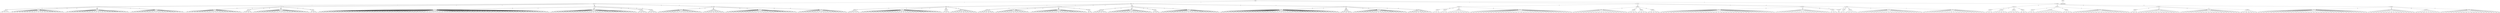 digraph G1337 {
	NODE0 [label="[0;999]"]
	NODE2 [label="[0;338]"]
	NODE3 [label="[339;572]"]
	NODE2 [label="[0;338]"]
	NODE3 [label="[339;572]"]
	NODE4 [label="[573;793]"]
	NODE5 [label="[794;999]"]
	NODE7 [label="[0;73]"]
	NODE8 [label="[74;126]"]
	NODE9 [label="[127;262]"]
	NODE10 [label="[263;338]"]
	NODE11 [label="[339;390]"]
	NODE12 [label="[391;436]"]
	NODE13 [label="[437;487]"]
	NODE14 [label="[488;572]"]
	NODE7 [label="[0;73]"]
	NODE8 [label="[74;126]"]
	NODE9 [label="[127;262]"]
	NODE10 [label="[263;338]"]
	NODE11 [label="[339;390]"]
	NODE12 [label="[391;436]"]
	NODE13 [label="[437;487]"]
	NODE14 [label="[488;572]"]
	NODE15 [label="[573;628]"]
	NODE16 [label="[629;663]"]
	NODE17 [label="[664;735]"]
	NODE18 [label="[736;793]"]
	NODE19 [label="[794;810]"]
	NODE20 [label="[811;851]"]
	NODE21 [label="[852;902]"]
	NODE22 [label="[903;999]"]
	NODE24 [label="[0;3]"]
	NODE25 [label="[4;25]"]
	NODE26 [label="[26;51]"]
	NODE27 [label="[52;73]"]
	NODE28 [label="[74;96]"]
	NODE29 [label="[97;100]"]
	NODE30 [label="[101;123]"]
	NODE31 [label="[124;126]"]
	NODE32 [label="[127;219]"]
	NODE33 [label="[220;254]"]
	NODE34 [label="[255;258]"]
	NODE35 [label="[259;262]"]
	NODE36 [label="[263;280]"]
	NODE37 [label="[281;289]"]
	NODE38 [label="[290;318]"]
	NODE39 [label="[319;338]"]
	NODE40 [label="[339;343]"]
	NODE41 [label="[344;376]"]
	NODE42 [label="[377;379]"]
	NODE43 [label="[380;390]"]
	NODE44 [label="[391;397]"]
	NODE45 [label="[398;411]"]
	NODE46 [label="[412;434]"]
	NODE47 [label="[435;436]"]
	NODE48 [label="[437;442]"]
	NODE49 [label="[443;460]"]
	NODE50 [label="[461;463]"]
	NODE51 [label="[464;487]"]
	NODE52 [label="[488;535]"]
	NODE53 [label="[536;540]"]
	NODE54 [label="[541;562]"]
	NODE55 [label="[563;572]"]
	NODE24 [label="[0;3]"]
	NODE25 [label="[4;25]"]
	NODE26 [label="[26;51]"]
	NODE27 [label="[52;73]"]
	NODE28 [label="[74;96]"]
	NODE29 [label="[97;100]"]
	NODE30 [label="[101;123]"]
	NODE31 [label="[124;126]"]
	NODE32 [label="[127;219]"]
	NODE33 [label="[220;254]"]
	NODE34 [label="[255;258]"]
	NODE35 [label="[259;262]"]
	NODE36 [label="[263;280]"]
	NODE37 [label="[281;289]"]
	NODE38 [label="[290;318]"]
	NODE39 [label="[319;338]"]
	NODE40 [label="[339;343]"]
	NODE41 [label="[344;376]"]
	NODE42 [label="[377;379]"]
	NODE43 [label="[380;390]"]
	NODE44 [label="[391;397]"]
	NODE45 [label="[398;411]"]
	NODE46 [label="[412;434]"]
	NODE47 [label="[435;436]"]
	NODE48 [label="[437;442]"]
	NODE49 [label="[443;460]"]
	NODE50 [label="[461;463]"]
	NODE51 [label="[464;487]"]
	NODE52 [label="[488;535]"]
	NODE53 [label="[536;540]"]
	NODE54 [label="[541;562]"]
	NODE55 [label="[563;572]"]
	NODE56 [label="[573;575]"]
	NODE57 [label="[576;578]"]
	NODE58 [label="[579;587]"]
	NODE59 [label="[588;628]"]
	NODE60 [label="[629;650]"]
	NODE61 [label="[651;654]"]
	NODE62 [label="[655;658]"]
	NODE63 [label="[659;663]"]
	NODE64 [label="[664;709]"]
	NODE65 [label="[710;731]"]
	NODE66 [label="[732;734]"]
	NODE67 [label="[735;735]"]
	NODE67 [label="[735;735]"]
	NODE68 [label="[736;737]"]
	NODE69 [label="[738;742]"]
	NODE70 [label="[743;768]"]
	NODE71 [label="[769;793]"]
	NODE72 [label="[794;796]"]
	NODE73 [label="[797;802]"]
	NODE74 [label="[803;807]"]
	NODE75 [label="[808;810]"]
	NODE76 [label="[811;813]"]
	NODE77 [label="[814;824]"]
	NODE78 [label="[825;828]"]
	NODE79 [label="[829;851]"]
	NODE80 [label="[852;854]"]
	NODE81 [label="[855;871]"]
	NODE82 [label="[872;895]"]
	NODE83 [label="[896;902]"]
	NODE84 [label="[903;946]"]
	NODE85 [label="[947;965]"]
	NODE86 [label="[966;975]"]
	NODE87 [label="[976;999]"]
	NODE1000 [label="0" shape="box"]
	NODE1001 [label="1" shape="box"]
	NODE1002 [label="2" shape="box"]
	NODE1003 [label="3" shape="box"]
	NODE1004 [label="4" shape="box"]
	NODE1005 [label="5" shape="box"]
	NODE1006 [label="6" shape="box"]
	NODE1007 [label="7" shape="box"]
	NODE1008 [label="8" shape="box"]
	NODE1009 [label="9" shape="box"]
	NODE1010 [label="10" shape="box"]
	NODE1011 [label="11" shape="box"]
	NODE1012 [label="12" shape="box"]
	NODE1013 [label="13" shape="box"]
	NODE1014 [label="14" shape="box"]
	NODE1015 [label="15" shape="box"]
	NODE1016 [label="16" shape="box"]
	NODE1017 [label="17" shape="box"]
	NODE1018 [label="18" shape="box"]
	NODE1019 [label="19" shape="box"]
	NODE1020 [label="20" shape="box"]
	NODE1021 [label="21" shape="box"]
	NODE1022 [label="22" shape="box"]
	NODE1023 [label="23" shape="box"]
	NODE1024 [label="24" shape="box"]
	NODE1025 [label="25" shape="box"]
	NODE1026 [label="26" shape="box"]
	NODE1027 [label="27" shape="box"]
	NODE1028 [label="28" shape="box"]
	NODE1029 [label="29" shape="box"]
	NODE1030 [label="30" shape="box"]
	NODE1031 [label="31" shape="box"]
	NODE1032 [label="32" shape="box"]
	NODE1033 [label="33" shape="box"]
	NODE1034 [label="34" shape="box"]
	NODE1035 [label="35" shape="box"]
	NODE1036 [label="36" shape="box"]
	NODE1037 [label="37" shape="box"]
	NODE1038 [label="38" shape="box"]
	NODE1039 [label="39" shape="box"]
	NODE1040 [label="40" shape="box"]
	NODE1041 [label="41" shape="box"]
	NODE1042 [label="42" shape="box"]
	NODE1043 [label="43" shape="box"]
	NODE1044 [label="44" shape="box"]
	NODE1045 [label="45" shape="box"]
	NODE1046 [label="46" shape="box"]
	NODE1047 [label="47" shape="box"]
	NODE1048 [label="48" shape="box"]
	NODE1049 [label="49" shape="box"]
	NODE1050 [label="50" shape="box"]
	NODE1051 [label="51" shape="box"]
	NODE1052 [label="52" shape="box"]
	NODE1053 [label="53" shape="box"]
	NODE1054 [label="54" shape="box"]
	NODE1055 [label="55" shape="box"]
	NODE1056 [label="56" shape="box"]
	NODE1057 [label="57" shape="box"]
	NODE1058 [label="58" shape="box"]
	NODE1059 [label="59" shape="box"]
	NODE1060 [label="60" shape="box"]
	NODE1061 [label="61" shape="box"]
	NODE1062 [label="62" shape="box"]
	NODE1063 [label="63" shape="box"]
	NODE1064 [label="64" shape="box"]
	NODE1065 [label="65" shape="box"]
	NODE1066 [label="66" shape="box"]
	NODE1067 [label="67" shape="box"]
	NODE1068 [label="68" shape="box"]
	NODE1069 [label="69" shape="box"]
	NODE1070 [label="70" shape="box"]
	NODE1071 [label="71" shape="box"]
	NODE1072 [label="72" shape="box"]
	NODE1073 [label="73" shape="box"]
	NODE1074 [label="74" shape="box"]
	NODE1075 [label="75" shape="box"]
	NODE1076 [label="76" shape="box"]
	NODE1077 [label="77" shape="box"]
	NODE1078 [label="78" shape="box"]
	NODE1079 [label="79" shape="box"]
	NODE1080 [label="80" shape="box"]
	NODE1081 [label="81" shape="box"]
	NODE1082 [label="82" shape="box"]
	NODE1083 [label="83" shape="box"]
	NODE1084 [label="84" shape="box"]
	NODE1085 [label="85" shape="box"]
	NODE1086 [label="86" shape="box"]
	NODE1087 [label="87" shape="box"]
	NODE1088 [label="88" shape="box"]
	NODE1089 [label="89" shape="box"]
	NODE1090 [label="90" shape="box"]
	NODE1091 [label="91" shape="box"]
	NODE1092 [label="92" shape="box"]
	NODE1093 [label="93" shape="box"]
	NODE1094 [label="94" shape="box"]
	NODE1095 [label="95" shape="box"]
	NODE1096 [label="96" shape="box"]
	NODE1097 [label="97" shape="box"]
	NODE1098 [label="98" shape="box"]
	NODE1099 [label="99" shape="box"]
	NODE1100 [label="100" shape="box"]
	NODE1101 [label="101" shape="box"]
	NODE1102 [label="102" shape="box"]
	NODE1103 [label="103" shape="box"]
	NODE1104 [label="104" shape="box"]
	NODE1105 [label="105" shape="box"]
	NODE1106 [label="106" shape="box"]
	NODE1107 [label="107" shape="box"]
	NODE1108 [label="108" shape="box"]
	NODE1109 [label="109" shape="box"]
	NODE1110 [label="110" shape="box"]
	NODE1111 [label="111" shape="box"]
	NODE1112 [label="112" shape="box"]
	NODE1113 [label="113" shape="box"]
	NODE1114 [label="114" shape="box"]
	NODE1115 [label="115" shape="box"]
	NODE1116 [label="116" shape="box"]
	NODE1117 [label="117" shape="box"]
	NODE1118 [label="118" shape="box"]
	NODE1119 [label="119" shape="box"]
	NODE1120 [label="120" shape="box"]
	NODE1121 [label="121" shape="box"]
	NODE1122 [label="122" shape="box"]
	NODE1123 [label="123" shape="box"]
	NODE1124 [label="124" shape="box"]
	NODE1125 [label="125" shape="box"]
	NODE1126 [label="126" shape="box"]
	NODE1127 [label="127" shape="box"]
	NODE1128 [label="128" shape="box"]
	NODE1129 [label="129" shape="box"]
	NODE1130 [label="130" shape="box"]
	NODE1131 [label="131" shape="box"]
	NODE1132 [label="132" shape="box"]
	NODE1133 [label="133" shape="box"]
	NODE1134 [label="134" shape="box"]
	NODE1135 [label="135" shape="box"]
	NODE1136 [label="136" shape="box"]
	NODE1137 [label="137" shape="box"]
	NODE1138 [label="138" shape="box"]
	NODE1139 [label="139" shape="box"]
	NODE1140 [label="140" shape="box"]
	NODE1141 [label="141" shape="box"]
	NODE1142 [label="142" shape="box"]
	NODE1143 [label="143" shape="box"]
	NODE1144 [label="144" shape="box"]
	NODE1145 [label="145" shape="box"]
	NODE1146 [label="146" shape="box"]
	NODE1147 [label="147" shape="box"]
	NODE1148 [label="148" shape="box"]
	NODE1149 [label="149" shape="box"]
	NODE1150 [label="150" shape="box"]
	NODE1151 [label="151" shape="box"]
	NODE1152 [label="152" shape="box"]
	NODE1153 [label="153" shape="box"]
	NODE1154 [label="154" shape="box"]
	NODE1155 [label="155" shape="box"]
	NODE1156 [label="156" shape="box"]
	NODE1157 [label="157" shape="box"]
	NODE1158 [label="158" shape="box"]
	NODE1159 [label="159" shape="box"]
	NODE1160 [label="160" shape="box"]
	NODE1161 [label="161" shape="box"]
	NODE1162 [label="162" shape="box"]
	NODE1163 [label="163" shape="box"]
	NODE1164 [label="164" shape="box"]
	NODE1165 [label="165" shape="box"]
	NODE1166 [label="166" shape="box"]
	NODE1167 [label="167" shape="box"]
	NODE1168 [label="168" shape="box"]
	NODE1169 [label="169" shape="box"]
	NODE1170 [label="170" shape="box"]
	NODE1171 [label="171" shape="box"]
	NODE1172 [label="172" shape="box"]
	NODE1173 [label="173" shape="box"]
	NODE1174 [label="174" shape="box"]
	NODE1175 [label="175" shape="box"]
	NODE1176 [label="176" shape="box"]
	NODE1177 [label="177" shape="box"]
	NODE1178 [label="178" shape="box"]
	NODE1179 [label="179" shape="box"]
	NODE1180 [label="180" shape="box"]
	NODE1181 [label="181" shape="box"]
	NODE1182 [label="182" shape="box"]
	NODE1183 [label="183" shape="box"]
	NODE1184 [label="184" shape="box"]
	NODE1185 [label="185" shape="box"]
	NODE1186 [label="186" shape="box"]
	NODE1187 [label="187" shape="box"]
	NODE1188 [label="188" shape="box"]
	NODE1189 [label="189" shape="box"]
	NODE1190 [label="190" shape="box"]
	NODE1191 [label="191" shape="box"]
	NODE1192 [label="192" shape="box"]
	NODE1193 [label="193" shape="box"]
	NODE1194 [label="194" shape="box"]
	NODE1195 [label="195" shape="box"]
	NODE1196 [label="196" shape="box"]
	NODE1197 [label="197" shape="box"]
	NODE1198 [label="198" shape="box"]
	NODE1199 [label="199" shape="box"]
	NODE1200 [label="200" shape="box"]
	NODE1201 [label="201" shape="box"]
	NODE1202 [label="202" shape="box"]
	NODE1203 [label="203" shape="box"]
	NODE1204 [label="204" shape="box"]
	NODE1205 [label="205" shape="box"]
	NODE1206 [label="206" shape="box"]
	NODE1207 [label="207" shape="box"]
	NODE1208 [label="208" shape="box"]
	NODE1209 [label="209" shape="box"]
	NODE1210 [label="210" shape="box"]
	NODE1211 [label="211" shape="box"]
	NODE1212 [label="212" shape="box"]
	NODE1213 [label="213" shape="box"]
	NODE1214 [label="214" shape="box"]
	NODE1215 [label="215" shape="box"]
	NODE1216 [label="216" shape="box"]
	NODE1217 [label="217" shape="box"]
	NODE1218 [label="218" shape="box"]
	NODE1219 [label="219" shape="box"]
	NODE1220 [label="220" shape="box"]
	NODE1221 [label="221" shape="box"]
	NODE1222 [label="222" shape="box"]
	NODE1223 [label="223" shape="box"]
	NODE1224 [label="224" shape="box"]
	NODE1225 [label="225" shape="box"]
	NODE1226 [label="226" shape="box"]
	NODE1227 [label="227" shape="box"]
	NODE1228 [label="228" shape="box"]
	NODE1229 [label="229" shape="box"]
	NODE1230 [label="230" shape="box"]
	NODE1231 [label="231" shape="box"]
	NODE1232 [label="232" shape="box"]
	NODE1233 [label="233" shape="box"]
	NODE1234 [label="234" shape="box"]
	NODE1235 [label="235" shape="box"]
	NODE1236 [label="236" shape="box"]
	NODE1237 [label="237" shape="box"]
	NODE1238 [label="238" shape="box"]
	NODE1239 [label="239" shape="box"]
	NODE1240 [label="240" shape="box"]
	NODE1241 [label="241" shape="box"]
	NODE1242 [label="242" shape="box"]
	NODE1243 [label="243" shape="box"]
	NODE1244 [label="244" shape="box"]
	NODE1245 [label="245" shape="box"]
	NODE1246 [label="246" shape="box"]
	NODE1247 [label="247" shape="box"]
	NODE1248 [label="248" shape="box"]
	NODE1249 [label="249" shape="box"]
	NODE1250 [label="250" shape="box"]
	NODE1251 [label="251" shape="box"]
	NODE1252 [label="252" shape="box"]
	NODE1253 [label="253" shape="box"]
	NODE1254 [label="254" shape="box"]
	NODE1255 [label="255" shape="box"]
	NODE1256 [label="256" shape="box"]
	NODE1257 [label="257" shape="box"]
	NODE1258 [label="258" shape="box"]
	NODE1259 [label="259" shape="box"]
	NODE1260 [label="260" shape="box"]
	NODE1261 [label="261" shape="box"]
	NODE1262 [label="262" shape="box"]
	NODE1263 [label="263" shape="box"]
	NODE1264 [label="264" shape="box"]
	NODE1265 [label="265" shape="box"]
	NODE1266 [label="266" shape="box"]
	NODE1267 [label="267" shape="box"]
	NODE1268 [label="268" shape="box"]
	NODE1269 [label="269" shape="box"]
	NODE1270 [label="270" shape="box"]
	NODE1271 [label="271" shape="box"]
	NODE1272 [label="272" shape="box"]
	NODE1273 [label="273" shape="box"]
	NODE1274 [label="274" shape="box"]
	NODE1275 [label="275" shape="box"]
	NODE1276 [label="276" shape="box"]
	NODE1277 [label="277" shape="box"]
	NODE1278 [label="278" shape="box"]
	NODE1279 [label="279" shape="box"]
	NODE1280 [label="280" shape="box"]
	NODE1281 [label="281" shape="box"]
	NODE1282 [label="282" shape="box"]
	NODE1283 [label="283" shape="box"]
	NODE1284 [label="284" shape="box"]
	NODE1285 [label="285" shape="box"]
	NODE1286 [label="286" shape="box"]
	NODE1287 [label="287" shape="box"]
	NODE1288 [label="288" shape="box"]
	NODE1289 [label="289" shape="box"]
	NODE1290 [label="290" shape="box"]
	NODE1291 [label="291" shape="box"]
	NODE1292 [label="292" shape="box"]
	NODE1293 [label="293" shape="box"]
	NODE1294 [label="294" shape="box"]
	NODE1295 [label="295" shape="box"]
	NODE1296 [label="296" shape="box"]
	NODE1297 [label="297" shape="box"]
	NODE1298 [label="298" shape="box"]
	NODE1299 [label="299" shape="box"]
	NODE1300 [label="300" shape="box"]
	NODE1301 [label="301" shape="box"]
	NODE1302 [label="302" shape="box"]
	NODE1303 [label="303" shape="box"]
	NODE1304 [label="304" shape="box"]
	NODE1305 [label="305" shape="box"]
	NODE1306 [label="306" shape="box"]
	NODE1307 [label="307" shape="box"]
	NODE1308 [label="308" shape="box"]
	NODE1309 [label="309" shape="box"]
	NODE1310 [label="310" shape="box"]
	NODE1311 [label="311" shape="box"]
	NODE1312 [label="312" shape="box"]
	NODE1313 [label="313" shape="box"]
	NODE1314 [label="314" shape="box"]
	NODE1315 [label="315" shape="box"]
	NODE1316 [label="316" shape="box"]
	NODE1317 [label="317" shape="box"]
	NODE1318 [label="318" shape="box"]
	NODE1319 [label="319" shape="box"]
	NODE1320 [label="320" shape="box"]
	NODE1321 [label="321" shape="box"]
	NODE1322 [label="322" shape="box"]
	NODE1323 [label="323" shape="box"]
	NODE1324 [label="324" shape="box"]
	NODE1325 [label="325" shape="box"]
	NODE1326 [label="326" shape="box"]
	NODE1327 [label="327" shape="box"]
	NODE1328 [label="328" shape="box"]
	NODE1329 [label="329" shape="box"]
	NODE1330 [label="330" shape="box"]
	NODE1331 [label="331" shape="box"]
	NODE1332 [label="332" shape="box"]
	NODE1333 [label="333" shape="box"]
	NODE1334 [label="334" shape="box"]
	NODE1335 [label="335" shape="box"]
	NODE1336 [label="336" shape="box"]
	NODE1337 [label="337" shape="box"]
	NODE1338 [label="338" shape="box"]
	NODE1339 [label="339" shape="box"]
	NODE1340 [label="340" shape="box"]
	NODE1341 [label="341" shape="box"]
	NODE1342 [label="342" shape="box"]
	NODE1343 [label="343" shape="box"]
	NODE1344 [label="344" shape="box"]
	NODE1345 [label="345" shape="box"]
	NODE1346 [label="346" shape="box"]
	NODE1347 [label="347" shape="box"]
	NODE1348 [label="348" shape="box"]
	NODE1349 [label="349" shape="box"]
	NODE1350 [label="350" shape="box"]
	NODE1351 [label="351" shape="box"]
	NODE1352 [label="352" shape="box"]
	NODE1353 [label="353" shape="box"]
	NODE1354 [label="354" shape="box"]
	NODE1355 [label="355" shape="box"]
	NODE1356 [label="356" shape="box"]
	NODE1357 [label="357" shape="box"]
	NODE1358 [label="358" shape="box"]
	NODE1359 [label="359" shape="box"]
	NODE1360 [label="360" shape="box"]
	NODE1361 [label="361" shape="box"]
	NODE1362 [label="362" shape="box"]
	NODE1363 [label="363" shape="box"]
	NODE1364 [label="364" shape="box"]
	NODE1365 [label="365" shape="box"]
	NODE1366 [label="366" shape="box"]
	NODE1367 [label="367" shape="box"]
	NODE1368 [label="368" shape="box"]
	NODE1369 [label="369" shape="box"]
	NODE1370 [label="370" shape="box"]
	NODE1371 [label="371" shape="box"]
	NODE1372 [label="372" shape="box"]
	NODE1373 [label="373" shape="box"]
	NODE1374 [label="374" shape="box"]
	NODE1375 [label="375" shape="box"]
	NODE1376 [label="376" shape="box"]
	NODE1377 [label="377" shape="box"]
	NODE1378 [label="378" shape="box"]
	NODE1379 [label="379" shape="box"]
	NODE1380 [label="380" shape="box"]
	NODE1381 [label="381" shape="box"]
	NODE1382 [label="382" shape="box"]
	NODE1383 [label="383" shape="box"]
	NODE1384 [label="384" shape="box"]
	NODE1385 [label="385" shape="box"]
	NODE1386 [label="386" shape="box"]
	NODE1387 [label="387" shape="box"]
	NODE1388 [label="388" shape="box"]
	NODE1389 [label="389" shape="box"]
	NODE1390 [label="390" shape="box"]
	NODE1391 [label="391" shape="box"]
	NODE1392 [label="392" shape="box"]
	NODE1393 [label="393" shape="box"]
	NODE1394 [label="394" shape="box"]
	NODE1395 [label="395" shape="box"]
	NODE1396 [label="396" shape="box"]
	NODE1397 [label="397" shape="box"]
	NODE1398 [label="398" shape="box"]
	NODE1399 [label="399" shape="box"]
	NODE1400 [label="400" shape="box"]
	NODE1401 [label="401" shape="box"]
	NODE1402 [label="402" shape="box"]
	NODE1403 [label="403" shape="box"]
	NODE1404 [label="404" shape="box"]
	NODE1405 [label="405" shape="box"]
	NODE1406 [label="406" shape="box"]
	NODE1407 [label="407" shape="box"]
	NODE1408 [label="408" shape="box"]
	NODE1409 [label="409" shape="box"]
	NODE1410 [label="410" shape="box"]
	NODE1411 [label="411" shape="box"]
	NODE1412 [label="412" shape="box"]
	NODE1413 [label="413" shape="box"]
	NODE1414 [label="414" shape="box"]
	NODE1415 [label="415" shape="box"]
	NODE1416 [label="416" shape="box"]
	NODE1417 [label="417" shape="box"]
	NODE1418 [label="418" shape="box"]
	NODE1419 [label="419" shape="box"]
	NODE1420 [label="420" shape="box"]
	NODE1421 [label="421" shape="box"]
	NODE1422 [label="422" shape="box"]
	NODE1423 [label="423" shape="box"]
	NODE1424 [label="424" shape="box"]
	NODE1425 [label="425" shape="box"]
	NODE1426 [label="426" shape="box"]
	NODE1427 [label="427" shape="box"]
	NODE1428 [label="428" shape="box"]
	NODE1429 [label="429" shape="box"]
	NODE1430 [label="430" shape="box"]
	NODE1431 [label="431" shape="box"]
	NODE1432 [label="432" shape="box"]
	NODE1433 [label="433" shape="box"]
	NODE1434 [label="434" shape="box"]
	NODE1435 [label="435" shape="box"]
	NODE1436 [label="436" shape="box"]
	NODE1437 [label="437" shape="box"]
	NODE1438 [label="438" shape="box"]
	NODE1439 [label="439" shape="box"]
	NODE1440 [label="440" shape="box"]
	NODE1441 [label="441" shape="box"]
	NODE1442 [label="442" shape="box"]
	NODE1443 [label="443" shape="box"]
	NODE1444 [label="444" shape="box"]
	NODE1445 [label="445" shape="box"]
	NODE1446 [label="446" shape="box"]
	NODE1447 [label="447" shape="box"]
	NODE1448 [label="448" shape="box"]
	NODE1449 [label="449" shape="box"]
	NODE1450 [label="450" shape="box"]
	NODE1451 [label="451" shape="box"]
	NODE1452 [label="452" shape="box"]
	NODE1453 [label="453" shape="box"]
	NODE1454 [label="454" shape="box"]
	NODE1455 [label="455" shape="box"]
	NODE1456 [label="456" shape="box"]
	NODE1457 [label="457" shape="box"]
	NODE1458 [label="458" shape="box"]
	NODE1459 [label="459" shape="box"]
	NODE1460 [label="460" shape="box"]
	NODE1461 [label="461" shape="box"]
	NODE1462 [label="462" shape="box"]
	NODE1463 [label="463" shape="box"]
	NODE1464 [label="464" shape="box"]
	NODE1465 [label="465" shape="box"]
	NODE1466 [label="466" shape="box"]
	NODE1467 [label="467" shape="box"]
	NODE1468 [label="468" shape="box"]
	NODE1469 [label="469" shape="box"]
	NODE1470 [label="470" shape="box"]
	NODE1471 [label="471" shape="box"]
	NODE1472 [label="472" shape="box"]
	NODE1473 [label="473" shape="box"]
	NODE1474 [label="474" shape="box"]
	NODE1475 [label="475" shape="box"]
	NODE1476 [label="476" shape="box"]
	NODE1477 [label="477" shape="box"]
	NODE1478 [label="478" shape="box"]
	NODE1479 [label="479" shape="box"]
	NODE1480 [label="480" shape="box"]
	NODE1481 [label="481" shape="box"]
	NODE1482 [label="482" shape="box"]
	NODE1483 [label="483" shape="box"]
	NODE1484 [label="484" shape="box"]
	NODE1485 [label="485" shape="box"]
	NODE1486 [label="486" shape="box"]
	NODE1487 [label="487" shape="box"]
	NODE1488 [label="488" shape="box"]
	NODE1489 [label="489" shape="box"]
	NODE1490 [label="490" shape="box"]
	NODE1491 [label="491" shape="box"]
	NODE1492 [label="492" shape="box"]
	NODE1493 [label="493" shape="box"]
	NODE1494 [label="494" shape="box"]
	NODE1495 [label="495" shape="box"]
	NODE1496 [label="496" shape="box"]
	NODE1497 [label="497" shape="box"]
	NODE1498 [label="498" shape="box"]
	NODE1499 [label="499" shape="box"]
	NODE1500 [label="500" shape="box"]
	NODE1501 [label="501" shape="box"]
	NODE1502 [label="502" shape="box"]
	NODE1503 [label="503" shape="box"]
	NODE1504 [label="504" shape="box"]
	NODE1505 [label="505" shape="box"]
	NODE1506 [label="506" shape="box"]
	NODE1507 [label="507" shape="box"]
	NODE1508 [label="508" shape="box"]
	NODE1509 [label="509" shape="box"]
	NODE1510 [label="510" shape="box"]
	NODE1511 [label="511" shape="box"]
	NODE1512 [label="512" shape="box"]
	NODE1513 [label="513" shape="box"]
	NODE1514 [label="514" shape="box"]
	NODE1515 [label="515" shape="box"]
	NODE1516 [label="516" shape="box"]
	NODE1517 [label="517" shape="box"]
	NODE1518 [label="518" shape="box"]
	NODE1519 [label="519" shape="box"]
	NODE1520 [label="520" shape="box"]
	NODE1521 [label="521" shape="box"]
	NODE1522 [label="522" shape="box"]
	NODE1523 [label="523" shape="box"]
	NODE1524 [label="524" shape="box"]
	NODE1525 [label="525" shape="box"]
	NODE1526 [label="526" shape="box"]
	NODE1527 [label="527" shape="box"]
	NODE1528 [label="528" shape="box"]
	NODE1529 [label="529" shape="box"]
	NODE1530 [label="530" shape="box"]
	NODE1531 [label="531" shape="box"]
	NODE1532 [label="532" shape="box"]
	NODE1533 [label="533" shape="box"]
	NODE1534 [label="534" shape="box"]
	NODE1535 [label="535" shape="box"]
	NODE1536 [label="536" shape="box"]
	NODE1537 [label="537" shape="box"]
	NODE1538 [label="538" shape="box"]
	NODE1539 [label="539" shape="box"]
	NODE1540 [label="540" shape="box"]
	NODE1541 [label="541" shape="box"]
	NODE1542 [label="542" shape="box"]
	NODE1543 [label="543" shape="box"]
	NODE1544 [label="544" shape="box"]
	NODE1545 [label="545" shape="box"]
	NODE1546 [label="546" shape="box"]
	NODE1547 [label="547" shape="box"]
	NODE1548 [label="548" shape="box"]
	NODE1549 [label="549" shape="box"]
	NODE1550 [label="550" shape="box"]
	NODE1551 [label="551" shape="box"]
	NODE1552 [label="552" shape="box"]
	NODE1553 [label="553" shape="box"]
	NODE1554 [label="554" shape="box"]
	NODE1555 [label="555" shape="box"]
	NODE1556 [label="556" shape="box"]
	NODE1557 [label="557" shape="box"]
	NODE1558 [label="558" shape="box"]
	NODE1559 [label="559" shape="box"]
	NODE1560 [label="560" shape="box"]
	NODE1561 [label="561" shape="box"]
	NODE1562 [label="562" shape="box"]
	NODE1563 [label="563" shape="box"]
	NODE1564 [label="564" shape="box"]
	NODE1565 [label="565" shape="box"]
	NODE1566 [label="566" shape="box"]
	NODE1567 [label="567" shape="box"]
	NODE1568 [label="568" shape="box"]
	NODE1569 [label="569" shape="box"]
	NODE1570 [label="570" shape="box"]
	NODE1571 [label="571" shape="box"]
	NODE1572 [label="572" shape="box"]
	NODE1573 [label="573" shape="box"]
	NODE1574 [label="574" shape="box"]
	NODE1575 [label="575" shape="box"]
	NODE1576 [label="576" shape="box"]
	NODE1577 [label="577" shape="box"]
	NODE1578 [label="578" shape="box"]
	NODE1579 [label="579" shape="box"]
	NODE1580 [label="580" shape="box"]
	NODE1581 [label="581" shape="box"]
	NODE1582 [label="582" shape="box"]
	NODE1583 [label="583" shape="box"]
	NODE1584 [label="584" shape="box"]
	NODE1585 [label="585" shape="box"]
	NODE1586 [label="586" shape="box"]
	NODE1587 [label="587" shape="box"]
	NODE1588 [label="588" shape="box"]
	NODE1589 [label="589" shape="box"]
	NODE1590 [label="590" shape="box"]
	NODE1591 [label="591" shape="box"]
	NODE1592 [label="592" shape="box"]
	NODE1593 [label="593" shape="box"]
	NODE1594 [label="594" shape="box"]
	NODE1595 [label="595" shape="box"]
	NODE1596 [label="596" shape="box"]
	NODE1597 [label="597" shape="box"]
	NODE1598 [label="598" shape="box"]
	NODE1599 [label="599" shape="box"]
	NODE1600 [label="600" shape="box"]
	NODE1601 [label="601" shape="box"]
	NODE1602 [label="602" shape="box"]
	NODE1603 [label="603" shape="box"]
	NODE1604 [label="604" shape="box"]
	NODE1605 [label="605" shape="box"]
	NODE1606 [label="606" shape="box"]
	NODE1607 [label="607" shape="box"]
	NODE1608 [label="608" shape="box"]
	NODE1609 [label="609" shape="box"]
	NODE1610 [label="610" shape="box"]
	NODE1611 [label="611" shape="box"]
	NODE1612 [label="612" shape="box"]
	NODE1613 [label="613" shape="box"]
	NODE1614 [label="614" shape="box"]
	NODE1615 [label="615" shape="box"]
	NODE1616 [label="616" shape="box"]
	NODE1617 [label="617" shape="box"]
	NODE1618 [label="618" shape="box"]
	NODE1619 [label="619" shape="box"]
	NODE1620 [label="620" shape="box"]
	NODE1621 [label="621" shape="box"]
	NODE1622 [label="622" shape="box"]
	NODE1623 [label="623" shape="box"]
	NODE1624 [label="624" shape="box"]
	NODE1625 [label="625" shape="box"]
	NODE1626 [label="626" shape="box"]
	NODE1627 [label="627" shape="box"]
	NODE1628 [label="628" shape="box"]
	NODE1629 [label="629" shape="box"]
	NODE1630 [label="630" shape="box"]
	NODE1631 [label="631" shape="box"]
	NODE1632 [label="632" shape="box"]
	NODE1633 [label="633" shape="box"]
	NODE1634 [label="634" shape="box"]
	NODE1635 [label="635" shape="box"]
	NODE1636 [label="636" shape="box"]
	NODE1637 [label="637" shape="box"]
	NODE1638 [label="638" shape="box"]
	NODE1639 [label="639" shape="box"]
	NODE1640 [label="640" shape="box"]
	NODE1641 [label="641" shape="box"]
	NODE1642 [label="642" shape="box"]
	NODE1643 [label="643" shape="box"]
	NODE1644 [label="644" shape="box"]
	NODE1645 [label="645" shape="box"]
	NODE1646 [label="646" shape="box"]
	NODE1647 [label="647" shape="box"]
	NODE1648 [label="648" shape="box"]
	NODE1649 [label="649" shape="box"]
	NODE1650 [label="650" shape="box"]
	NODE1651 [label="651" shape="box"]
	NODE1652 [label="652" shape="box"]
	NODE1653 [label="653" shape="box"]
	NODE1654 [label="654" shape="box"]
	NODE1655 [label="655" shape="box"]
	NODE1656 [label="656" shape="box"]
	NODE1657 [label="657" shape="box"]
	NODE1658 [label="658" shape="box"]
	NODE1659 [label="659" shape="box"]
	NODE1660 [label="660" shape="box"]
	NODE1661 [label="661" shape="box"]
	NODE1662 [label="662" shape="box"]
	NODE1663 [label="663" shape="box"]
	NODE1664 [label="664" shape="box"]
	NODE1665 [label="665" shape="box"]
	NODE1666 [label="666" shape="box"]
	NODE1667 [label="667" shape="box"]
	NODE1668 [label="668" shape="box"]
	NODE1669 [label="669" shape="box"]
	NODE1670 [label="670" shape="box"]
	NODE1671 [label="671" shape="box"]
	NODE1672 [label="672" shape="box"]
	NODE1673 [label="673" shape="box"]
	NODE1674 [label="674" shape="box"]
	NODE1675 [label="675" shape="box"]
	NODE1676 [label="676" shape="box"]
	NODE1677 [label="677" shape="box"]
	NODE1678 [label="678" shape="box"]
	NODE1679 [label="679" shape="box"]
	NODE1680 [label="680" shape="box"]
	NODE1681 [label="681" shape="box"]
	NODE1682 [label="682" shape="box"]
	NODE1683 [label="683" shape="box"]
	NODE1684 [label="684" shape="box"]
	NODE1685 [label="685" shape="box"]
	NODE1686 [label="686" shape="box"]
	NODE1687 [label="687" shape="box"]
	NODE1688 [label="688" shape="box"]
	NODE1689 [label="689" shape="box"]
	NODE1690 [label="690" shape="box"]
	NODE1691 [label="691" shape="box"]
	NODE1692 [label="692" shape="box"]
	NODE1693 [label="693" shape="box"]
	NODE1694 [label="694" shape="box"]
	NODE1695 [label="695" shape="box"]
	NODE1696 [label="696" shape="box"]
	NODE1697 [label="697" shape="box"]
	NODE1698 [label="698" shape="box"]
	NODE1699 [label="699" shape="box"]
	NODE1700 [label="700" shape="box"]
	NODE1701 [label="701" shape="box"]
	NODE1702 [label="702" shape="box"]
	NODE1703 [label="703" shape="box"]
	NODE1704 [label="704" shape="box"]
	NODE1705 [label="705" shape="box"]
	NODE1706 [label="706" shape="box"]
	NODE1707 [label="707" shape="box"]
	NODE1708 [label="708" shape="box"]
	NODE1709 [label="709" shape="box"]
	NODE1710 [label="710" shape="box"]
	NODE1711 [label="711" shape="box"]
	NODE1712 [label="712" shape="box"]
	NODE1713 [label="713" shape="box"]
	NODE1714 [label="714" shape="box"]
	NODE1715 [label="715" shape="box"]
	NODE1716 [label="716" shape="box"]
	NODE1717 [label="717" shape="box"]
	NODE1718 [label="718" shape="box"]
	NODE1719 [label="719" shape="box"]
	NODE1720 [label="720" shape="box"]
	NODE1721 [label="721" shape="box"]
	NODE1722 [label="722" shape="box"]
	NODE1723 [label="723" shape="box"]
	NODE1724 [label="724" shape="box"]
	NODE1725 [label="725" shape="box"]
	NODE1726 [label="726" shape="box"]
	NODE1727 [label="727" shape="box"]
	NODE1728 [label="728" shape="box"]
	NODE1729 [label="729" shape="box"]
	NODE1730 [label="730" shape="box"]
	NODE1731 [label="731" shape="box"]
	NODE1732 [label="732" shape="box"]
	NODE1733 [label="733" shape="box"]
	NODE1734 [label="734" shape="box"]
	NODE1735 [label="735" shape="box"]
	NODE1736 [label="736" shape="box"]
	NODE1737 [label="737" shape="box"]
	NODE1738 [label="738" shape="box"]
	NODE1739 [label="739" shape="box"]
	NODE1740 [label="740" shape="box"]
	NODE1741 [label="741" shape="box"]
	NODE1742 [label="742" shape="box"]
	NODE1743 [label="743" shape="box"]
	NODE1744 [label="744" shape="box"]
	NODE1745 [label="745" shape="box"]
	NODE1746 [label="746" shape="box"]
	NODE1747 [label="747" shape="box"]
	NODE1748 [label="748" shape="box"]
	NODE1749 [label="749" shape="box"]
	NODE1750 [label="750" shape="box"]
	NODE1751 [label="751" shape="box"]
	NODE1752 [label="752" shape="box"]
	NODE1753 [label="753" shape="box"]
	NODE1754 [label="754" shape="box"]
	NODE1755 [label="755" shape="box"]
	NODE1756 [label="756" shape="box"]
	NODE1757 [label="757" shape="box"]
	NODE1758 [label="758" shape="box"]
	NODE1759 [label="759" shape="box"]
	NODE1760 [label="760" shape="box"]
	NODE1761 [label="761" shape="box"]
	NODE1762 [label="762" shape="box"]
	NODE1763 [label="763" shape="box"]
	NODE1764 [label="764" shape="box"]
	NODE1765 [label="765" shape="box"]
	NODE1766 [label="766" shape="box"]
	NODE1767 [label="767" shape="box"]
	NODE1768 [label="768" shape="box"]
	NODE1769 [label="769" shape="box"]
	NODE1770 [label="770" shape="box"]
	NODE1771 [label="771" shape="box"]
	NODE1772 [label="772" shape="box"]
	NODE1773 [label="773" shape="box"]
	NODE1774 [label="774" shape="box"]
	NODE1775 [label="775" shape="box"]
	NODE1776 [label="776" shape="box"]
	NODE1777 [label="777" shape="box"]
	NODE1778 [label="778" shape="box"]
	NODE1779 [label="779" shape="box"]
	NODE1780 [label="780" shape="box"]
	NODE1781 [label="781" shape="box"]
	NODE1782 [label="782" shape="box"]
	NODE1783 [label="783" shape="box"]
	NODE1784 [label="784" shape="box"]
	NODE1785 [label="785" shape="box"]
	NODE1786 [label="786" shape="box"]
	NODE1787 [label="787" shape="box"]
	NODE1788 [label="788" shape="box"]
	NODE1789 [label="789" shape="box"]
	NODE1790 [label="790" shape="box"]
	NODE1791 [label="791" shape="box"]
	NODE1792 [label="792" shape="box"]
	NODE1793 [label="793" shape="box"]
	NODE1794 [label="794" shape="box"]
	NODE1795 [label="795" shape="box"]
	NODE1796 [label="796" shape="box"]
	NODE1797 [label="797" shape="box"]
	NODE1798 [label="798" shape="box"]
	NODE1799 [label="799" shape="box"]
	NODE1800 [label="800" shape="box"]
	NODE1801 [label="801" shape="box"]
	NODE1802 [label="802" shape="box"]
	NODE1803 [label="803" shape="box"]
	NODE1804 [label="804" shape="box"]
	NODE1805 [label="805" shape="box"]
	NODE1806 [label="806" shape="box"]
	NODE1807 [label="807" shape="box"]
	NODE1808 [label="808" shape="box"]
	NODE1809 [label="809" shape="box"]
	NODE1810 [label="810" shape="box"]
	NODE1811 [label="811" shape="box"]
	NODE1812 [label="812" shape="box"]
	NODE1813 [label="813" shape="box"]
	NODE1814 [label="814" shape="box"]
	NODE1815 [label="815" shape="box"]
	NODE1816 [label="816" shape="box"]
	NODE1817 [label="817" shape="box"]
	NODE1818 [label="818" shape="box"]
	NODE1819 [label="819" shape="box"]
	NODE1820 [label="820" shape="box"]
	NODE1821 [label="821" shape="box"]
	NODE1822 [label="822" shape="box"]
	NODE1823 [label="823" shape="box"]
	NODE1824 [label="824" shape="box"]
	NODE1825 [label="825" shape="box"]
	NODE1826 [label="826" shape="box"]
	NODE1827 [label="827" shape="box"]
	NODE1828 [label="828" shape="box"]
	NODE1829 [label="829" shape="box"]
	NODE1830 [label="830" shape="box"]
	NODE1831 [label="831" shape="box"]
	NODE1832 [label="832" shape="box"]
	NODE1833 [label="833" shape="box"]
	NODE1834 [label="834" shape="box"]
	NODE1835 [label="835" shape="box"]
	NODE1836 [label="836" shape="box"]
	NODE1837 [label="837" shape="box"]
	NODE1838 [label="838" shape="box"]
	NODE1839 [label="839" shape="box"]
	NODE1840 [label="840" shape="box"]
	NODE1841 [label="841" shape="box"]
	NODE1842 [label="842" shape="box"]
	NODE1843 [label="843" shape="box"]
	NODE1844 [label="844" shape="box"]
	NODE1845 [label="845" shape="box"]
	NODE1846 [label="846" shape="box"]
	NODE1847 [label="847" shape="box"]
	NODE1848 [label="848" shape="box"]
	NODE1849 [label="849" shape="box"]
	NODE1850 [label="850" shape="box"]
	NODE1851 [label="851" shape="box"]
	NODE1852 [label="852" shape="box"]
	NODE1853 [label="853" shape="box"]
	NODE1854 [label="854" shape="box"]
	NODE1855 [label="855" shape="box"]
	NODE1856 [label="856" shape="box"]
	NODE1857 [label="857" shape="box"]
	NODE1858 [label="858" shape="box"]
	NODE1859 [label="859" shape="box"]
	NODE1860 [label="860" shape="box"]
	NODE1861 [label="861" shape="box"]
	NODE1862 [label="862" shape="box"]
	NODE1863 [label="863" shape="box"]
	NODE1864 [label="864" shape="box"]
	NODE1865 [label="865" shape="box"]
	NODE1866 [label="866" shape="box"]
	NODE1867 [label="867" shape="box"]
	NODE1868 [label="868" shape="box"]
	NODE1869 [label="869" shape="box"]
	NODE1870 [label="870" shape="box"]
	NODE1871 [label="871" shape="box"]
	NODE1872 [label="872" shape="box"]
	NODE1873 [label="873" shape="box"]
	NODE1874 [label="874" shape="box"]
	NODE1875 [label="875" shape="box"]
	NODE1876 [label="876" shape="box"]
	NODE1877 [label="877" shape="box"]
	NODE1878 [label="878" shape="box"]
	NODE1879 [label="879" shape="box"]
	NODE1880 [label="880" shape="box"]
	NODE1881 [label="881" shape="box"]
	NODE1882 [label="882" shape="box"]
	NODE1883 [label="883" shape="box"]
	NODE1884 [label="884" shape="box"]
	NODE1885 [label="885" shape="box"]
	NODE1886 [label="886" shape="box"]
	NODE1887 [label="887" shape="box"]
	NODE1888 [label="888" shape="box"]
	NODE1889 [label="889" shape="box"]
	NODE1890 [label="890" shape="box"]
	NODE1891 [label="891" shape="box"]
	NODE1892 [label="892" shape="box"]
	NODE1893 [label="893" shape="box"]
	NODE1894 [label="894" shape="box"]
	NODE1895 [label="895" shape="box"]
	NODE1896 [label="896" shape="box"]
	NODE1897 [label="897" shape="box"]
	NODE1898 [label="898" shape="box"]
	NODE1899 [label="899" shape="box"]
	NODE1900 [label="900" shape="box"]
	NODE1901 [label="901" shape="box"]
	NODE1902 [label="902" shape="box"]
	NODE1903 [label="903" shape="box"]
	NODE1904 [label="904" shape="box"]
	NODE1905 [label="905" shape="box"]
	NODE1906 [label="906" shape="box"]
	NODE1907 [label="907" shape="box"]
	NODE1908 [label="908" shape="box"]
	NODE1909 [label="909" shape="box"]
	NODE1910 [label="910" shape="box"]
	NODE1911 [label="911" shape="box"]
	NODE1912 [label="912" shape="box"]
	NODE1913 [label="913" shape="box"]
	NODE1914 [label="914" shape="box"]
	NODE1915 [label="915" shape="box"]
	NODE1916 [label="916" shape="box"]
	NODE1917 [label="917" shape="box"]
	NODE1918 [label="918" shape="box"]
	NODE1919 [label="919" shape="box"]
	NODE1920 [label="920" shape="box"]
	NODE1921 [label="921" shape="box"]
	NODE1922 [label="922" shape="box"]
	NODE1923 [label="923" shape="box"]
	NODE1924 [label="924" shape="box"]
	NODE1925 [label="925" shape="box"]
	NODE1926 [label="926" shape="box"]
	NODE1927 [label="927" shape="box"]
	NODE1928 [label="928" shape="box"]
	NODE1929 [label="929" shape="box"]
	NODE1930 [label="930" shape="box"]
	NODE1931 [label="931" shape="box"]
	NODE1932 [label="932" shape="box"]
	NODE1933 [label="933" shape="box"]
	NODE1934 [label="934" shape="box"]
	NODE1935 [label="935" shape="box"]
	NODE1936 [label="936" shape="box"]
	NODE1937 [label="937" shape="box"]
	NODE1938 [label="938" shape="box"]
	NODE1939 [label="939" shape="box"]
	NODE1940 [label="940" shape="box"]
	NODE1941 [label="941" shape="box"]
	NODE1942 [label="942" shape="box"]
	NODE1943 [label="943" shape="box"]
	NODE1944 [label="944" shape="box"]
	NODE1945 [label="945" shape="box"]
	NODE1946 [label="946" shape="box"]
	NODE1947 [label="947" shape="box"]
	NODE1948 [label="948" shape="box"]
	NODE1949 [label="949" shape="box"]
	NODE1950 [label="950" shape="box"]
	NODE1951 [label="951" shape="box"]
	NODE1952 [label="952" shape="box"]
	NODE1953 [label="953" shape="box"]
	NODE1954 [label="954" shape="box"]
	NODE1955 [label="955" shape="box"]
	NODE1956 [label="956" shape="box"]
	NODE1957 [label="957" shape="box"]
	NODE1958 [label="958" shape="box"]
	NODE1959 [label="959" shape="box"]
	NODE1960 [label="960" shape="box"]
	NODE1961 [label="961" shape="box"]
	NODE1962 [label="962" shape="box"]
	NODE1963 [label="963" shape="box"]
	NODE1964 [label="964" shape="box"]
	NODE1965 [label="965" shape="box"]
	NODE1966 [label="966" shape="box"]
	NODE1967 [label="967" shape="box"]
	NODE1968 [label="968" shape="box"]
	NODE1969 [label="969" shape="box"]
	NODE1970 [label="970" shape="box"]
	NODE1971 [label="971" shape="box"]
	NODE1972 [label="972" shape="box"]
	NODE1973 [label="973" shape="box"]
	NODE1974 [label="974" shape="box"]
	NODE1975 [label="975" shape="box"]
	NODE1976 [label="976" shape="box"]
	NODE1977 [label="977" shape="box"]
	NODE1978 [label="978" shape="box"]
	NODE1979 [label="979" shape="box"]
	NODE1980 [label="980" shape="box"]
	NODE1981 [label="981" shape="box"]
	NODE1982 [label="982" shape="box"]
	NODE1983 [label="983" shape="box"]
	NODE1984 [label="984" shape="box"]
	NODE1985 [label="985" shape="box"]
	NODE1986 [label="986" shape="box"]
	NODE1987 [label="987" shape="box"]
	NODE1988 [label="988" shape="box"]
	NODE1989 [label="989" shape="box"]
	NODE1990 [label="990" shape="box"]
	NODE1991 [label="991" shape="box"]
	NODE1992 [label="992" shape="box"]
	NODE1993 [label="993" shape="box"]
	NODE1994 [label="994" shape="box"]
	NODE1995 [label="995" shape="box"]
	NODE1996 [label="996" shape="box"]
	NODE1997 [label="997" shape="box"]
	NODE1998 [label="998" shape="box"]
	NODE1999 [label="999" shape="box"]

	NODE0->NODE2 [label="2"]
	NODE0->NODE3 [label="3"]
	NODE0->NODE4 [label="4"]
	NODE0->NODE5 [label="5"]
	NODE1->NODE100000999 [label=""]
	NODE2->NODE7 [label="7"]
	NODE2->NODE8 [label="8"]
	NODE2->NODE9 [label="9"]
	NODE2->NODE10 [label="10"]
	NODE3->NODE11 [label="11"]
	NODE3->NODE12 [label="12"]
	NODE3->NODE13 [label="13"]
	NODE3->NODE14 [label="14"]
	NODE2->NODE7 [label="7"]
	NODE2->NODE8 [label="8"]
	NODE2->NODE9 [label="9"]
	NODE2->NODE10 [label="10"]
	NODE3->NODE11 [label="11"]
	NODE3->NODE12 [label="12"]
	NODE3->NODE13 [label="13"]
	NODE3->NODE14 [label="14"]
	NODE4->NODE15 [label="15"]
	NODE4->NODE16 [label="16"]
	NODE4->NODE17 [label="17"]
	NODE4->NODE18 [label="18"]
	NODE5->NODE19 [label="19"]
	NODE5->NODE20 [label="20"]
	NODE5->NODE21 [label="21"]
	NODE5->NODE22 [label="22"]
	NODE7->NODE24 [label="24"]
	NODE7->NODE25 [label="25"]
	NODE7->NODE26 [label="26"]
	NODE7->NODE27 [label="27"]
	NODE8->NODE28 [label="28"]
	NODE8->NODE29 [label="29"]
	NODE8->NODE30 [label="30"]
	NODE8->NODE31 [label="31"]
	NODE9->NODE32 [label="32"]
	NODE9->NODE33 [label="33"]
	NODE9->NODE34 [label="34"]
	NODE9->NODE35 [label="35"]
	NODE10->NODE36 [label="36"]
	NODE10->NODE37 [label="37"]
	NODE10->NODE38 [label="38"]
	NODE10->NODE39 [label="39"]
	NODE11->NODE40 [label="40"]
	NODE11->NODE41 [label="41"]
	NODE11->NODE42 [label="42"]
	NODE11->NODE43 [label="43"]
	NODE12->NODE44 [label="44"]
	NODE12->NODE45 [label="45"]
	NODE12->NODE46 [label="46"]
	NODE12->NODE47 [label="47"]
	NODE13->NODE48 [label="48"]
	NODE13->NODE49 [label="49"]
	NODE13->NODE50 [label="50"]
	NODE13->NODE51 [label="51"]
	NODE14->NODE52 [label="52"]
	NODE14->NODE53 [label="53"]
	NODE14->NODE54 [label="54"]
	NODE14->NODE55 [label="55"]
	NODE7->NODE24 [label="24"]
	NODE7->NODE25 [label="25"]
	NODE7->NODE26 [label="26"]
	NODE7->NODE27 [label="27"]
	NODE8->NODE28 [label="28"]
	NODE8->NODE29 [label="29"]
	NODE8->NODE30 [label="30"]
	NODE8->NODE31 [label="31"]
	NODE9->NODE32 [label="32"]
	NODE9->NODE33 [label="33"]
	NODE9->NODE34 [label="34"]
	NODE9->NODE35 [label="35"]
	NODE10->NODE36 [label="36"]
	NODE10->NODE37 [label="37"]
	NODE10->NODE38 [label="38"]
	NODE10->NODE39 [label="39"]
	NODE11->NODE40 [label="40"]
	NODE11->NODE41 [label="41"]
	NODE11->NODE42 [label="42"]
	NODE11->NODE43 [label="43"]
	NODE12->NODE44 [label="44"]
	NODE12->NODE45 [label="45"]
	NODE12->NODE46 [label="46"]
	NODE12->NODE47 [label="47"]
	NODE13->NODE48 [label="48"]
	NODE13->NODE49 [label="49"]
	NODE13->NODE50 [label="50"]
	NODE13->NODE51 [label="51"]
	NODE14->NODE52 [label="52"]
	NODE14->NODE53 [label="53"]
	NODE14->NODE54 [label="54"]
	NODE14->NODE55 [label="55"]
	NODE15->NODE56 [label="56"]
	NODE15->NODE57 [label="57"]
	NODE15->NODE58 [label="58"]
	NODE15->NODE59 [label="59"]
	NODE16->NODE60 [label="60"]
	NODE16->NODE61 [label="61"]
	NODE16->NODE62 [label="62"]
	NODE16->NODE63 [label="63"]
	NODE17->NODE64 [label="64"]
	NODE17->NODE65 [label="65"]
	NODE17->NODE66 [label="66"]
	NODE17->NODE67 [label="67"]
	NODE18->NODE67 [label="67"]
	NODE18->NODE68 [label="68"]
	NODE18->NODE69 [label="69"]
	NODE18->NODE70 [label="70"]
	NODE18->NODE71 [label="71"]
	NODE19->NODE72 [label="72"]
	NODE19->NODE73 [label="73"]
	NODE19->NODE74 [label="74"]
	NODE19->NODE75 [label="75"]
	NODE20->NODE76 [label="76"]
	NODE20->NODE77 [label="77"]
	NODE20->NODE78 [label="78"]
	NODE20->NODE79 [label="79"]
	NODE21->NODE80 [label="80"]
	NODE21->NODE81 [label="81"]
	NODE21->NODE82 [label="82"]
	NODE21->NODE83 [label="83"]
	NODE22->NODE84 [label="84"]
	NODE22->NODE85 [label="85"]
	NODE22->NODE86 [label="86"]
	NODE22->NODE87 [label="87"]
	NODE24->NODE1000 [label=""]
	NODE24->NODE1001 [label=""]
	NODE24->NODE1002 [label=""]
	NODE24->NODE1003 [label=""]
	NODE25->NODE1004 [label=""]
	NODE25->NODE1005 [label=""]
	NODE25->NODE1006 [label=""]
	NODE25->NODE1007 [label=""]
	NODE25->NODE1008 [label=""]
	NODE25->NODE1009 [label=""]
	NODE25->NODE1010 [label=""]
	NODE25->NODE1011 [label=""]
	NODE25->NODE1012 [label=""]
	NODE25->NODE1013 [label=""]
	NODE25->NODE1014 [label=""]
	NODE25->NODE1015 [label=""]
	NODE25->NODE1016 [label=""]
	NODE25->NODE1017 [label=""]
	NODE25->NODE1018 [label=""]
	NODE25->NODE1019 [label=""]
	NODE25->NODE1020 [label=""]
	NODE25->NODE1021 [label=""]
	NODE25->NODE1022 [label=""]
	NODE25->NODE1023 [label=""]
	NODE25->NODE1024 [label=""]
	NODE25->NODE1025 [label=""]
	NODE26->NODE1026 [label=""]
	NODE26->NODE1027 [label=""]
	NODE26->NODE1028 [label=""]
	NODE26->NODE1029 [label=""]
	NODE26->NODE1030 [label=""]
	NODE26->NODE1031 [label=""]
	NODE26->NODE1032 [label=""]
	NODE26->NODE1033 [label=""]
	NODE26->NODE1034 [label=""]
	NODE26->NODE1035 [label=""]
	NODE26->NODE1036 [label=""]
	NODE26->NODE1037 [label=""]
	NODE26->NODE1038 [label=""]
	NODE26->NODE1039 [label=""]
	NODE26->NODE1040 [label=""]
	NODE26->NODE1041 [label=""]
	NODE26->NODE1042 [label=""]
	NODE26->NODE1043 [label=""]
	NODE26->NODE1044 [label=""]
	NODE26->NODE1045 [label=""]
	NODE26->NODE1046 [label=""]
	NODE26->NODE1047 [label=""]
	NODE26->NODE1048 [label=""]
	NODE26->NODE1049 [label=""]
	NODE26->NODE1050 [label=""]
	NODE26->NODE1051 [label=""]
	NODE27->NODE1052 [label=""]
	NODE27->NODE1053 [label=""]
	NODE27->NODE1054 [label=""]
	NODE27->NODE1055 [label=""]
	NODE27->NODE1056 [label=""]
	NODE27->NODE1057 [label=""]
	NODE27->NODE1058 [label=""]
	NODE27->NODE1059 [label=""]
	NODE27->NODE1060 [label=""]
	NODE27->NODE1061 [label=""]
	NODE27->NODE1062 [label=""]
	NODE27->NODE1063 [label=""]
	NODE27->NODE1064 [label=""]
	NODE27->NODE1065 [label=""]
	NODE27->NODE1066 [label=""]
	NODE27->NODE1067 [label=""]
	NODE27->NODE1068 [label=""]
	NODE27->NODE1069 [label=""]
	NODE27->NODE1070 [label=""]
	NODE27->NODE1071 [label=""]
	NODE27->NODE1072 [label=""]
	NODE27->NODE1073 [label=""]
	NODE28->NODE1074 [label=""]
	NODE28->NODE1075 [label=""]
	NODE28->NODE1076 [label=""]
	NODE28->NODE1077 [label=""]
	NODE28->NODE1078 [label=""]
	NODE28->NODE1079 [label=""]
	NODE28->NODE1080 [label=""]
	NODE28->NODE1081 [label=""]
	NODE28->NODE1082 [label=""]
	NODE28->NODE1083 [label=""]
	NODE28->NODE1084 [label=""]
	NODE28->NODE1085 [label=""]
	NODE28->NODE1086 [label=""]
	NODE28->NODE1087 [label=""]
	NODE28->NODE1088 [label=""]
	NODE28->NODE1089 [label=""]
	NODE28->NODE1090 [label=""]
	NODE28->NODE1091 [label=""]
	NODE28->NODE1092 [label=""]
	NODE28->NODE1093 [label=""]
	NODE28->NODE1094 [label=""]
	NODE28->NODE1095 [label=""]
	NODE28->NODE1096 [label=""]
	NODE29->NODE1097 [label=""]
	NODE29->NODE1098 [label=""]
	NODE29->NODE1099 [label=""]
	NODE29->NODE1100 [label=""]
	NODE30->NODE1101 [label=""]
	NODE30->NODE1102 [label=""]
	NODE30->NODE1103 [label=""]
	NODE30->NODE1104 [label=""]
	NODE30->NODE1105 [label=""]
	NODE30->NODE1106 [label=""]
	NODE30->NODE1107 [label=""]
	NODE30->NODE1108 [label=""]
	NODE30->NODE1109 [label=""]
	NODE30->NODE1110 [label=""]
	NODE30->NODE1111 [label=""]
	NODE30->NODE1112 [label=""]
	NODE30->NODE1113 [label=""]
	NODE30->NODE1114 [label=""]
	NODE30->NODE1115 [label=""]
	NODE30->NODE1116 [label=""]
	NODE30->NODE1117 [label=""]
	NODE30->NODE1118 [label=""]
	NODE30->NODE1119 [label=""]
	NODE30->NODE1120 [label=""]
	NODE30->NODE1121 [label=""]
	NODE30->NODE1122 [label=""]
	NODE30->NODE1123 [label=""]
	NODE31->NODE1124 [label=""]
	NODE31->NODE1125 [label=""]
	NODE31->NODE1126 [label=""]
	NODE32->NODE1127 [label=""]
	NODE32->NODE1128 [label=""]
	NODE32->NODE1129 [label=""]
	NODE32->NODE1130 [label=""]
	NODE32->NODE1131 [label=""]
	NODE32->NODE1132 [label=""]
	NODE32->NODE1133 [label=""]
	NODE32->NODE1134 [label=""]
	NODE32->NODE1135 [label=""]
	NODE32->NODE1136 [label=""]
	NODE32->NODE1137 [label=""]
	NODE32->NODE1138 [label=""]
	NODE32->NODE1139 [label=""]
	NODE32->NODE1140 [label=""]
	NODE32->NODE1141 [label=""]
	NODE32->NODE1142 [label=""]
	NODE32->NODE1143 [label=""]
	NODE32->NODE1144 [label=""]
	NODE32->NODE1145 [label=""]
	NODE32->NODE1146 [label=""]
	NODE32->NODE1147 [label=""]
	NODE32->NODE1148 [label=""]
	NODE32->NODE1149 [label=""]
	NODE32->NODE1150 [label=""]
	NODE32->NODE1151 [label=""]
	NODE32->NODE1152 [label=""]
	NODE32->NODE1153 [label=""]
	NODE32->NODE1154 [label=""]
	NODE32->NODE1155 [label=""]
	NODE32->NODE1156 [label=""]
	NODE32->NODE1157 [label=""]
	NODE32->NODE1158 [label=""]
	NODE32->NODE1159 [label=""]
	NODE32->NODE1160 [label=""]
	NODE32->NODE1161 [label=""]
	NODE32->NODE1162 [label=""]
	NODE32->NODE1163 [label=""]
	NODE32->NODE1164 [label=""]
	NODE32->NODE1165 [label=""]
	NODE32->NODE1166 [label=""]
	NODE32->NODE1167 [label=""]
	NODE32->NODE1168 [label=""]
	NODE32->NODE1169 [label=""]
	NODE32->NODE1170 [label=""]
	NODE32->NODE1171 [label=""]
	NODE32->NODE1172 [label=""]
	NODE32->NODE1173 [label=""]
	NODE32->NODE1174 [label=""]
	NODE32->NODE1175 [label=""]
	NODE32->NODE1176 [label=""]
	NODE32->NODE1177 [label=""]
	NODE32->NODE1178 [label=""]
	NODE32->NODE1179 [label=""]
	NODE32->NODE1180 [label=""]
	NODE32->NODE1181 [label=""]
	NODE32->NODE1182 [label=""]
	NODE32->NODE1183 [label=""]
	NODE32->NODE1184 [label=""]
	NODE32->NODE1185 [label=""]
	NODE32->NODE1186 [label=""]
	NODE32->NODE1187 [label=""]
	NODE32->NODE1188 [label=""]
	NODE32->NODE1189 [label=""]
	NODE32->NODE1190 [label=""]
	NODE32->NODE1191 [label=""]
	NODE32->NODE1192 [label=""]
	NODE32->NODE1193 [label=""]
	NODE32->NODE1194 [label=""]
	NODE32->NODE1195 [label=""]
	NODE32->NODE1196 [label=""]
	NODE32->NODE1197 [label=""]
	NODE32->NODE1198 [label=""]
	NODE32->NODE1199 [label=""]
	NODE32->NODE1200 [label=""]
	NODE32->NODE1201 [label=""]
	NODE32->NODE1202 [label=""]
	NODE32->NODE1203 [label=""]
	NODE32->NODE1204 [label=""]
	NODE32->NODE1205 [label=""]
	NODE32->NODE1206 [label=""]
	NODE32->NODE1207 [label=""]
	NODE32->NODE1208 [label=""]
	NODE32->NODE1209 [label=""]
	NODE32->NODE1210 [label=""]
	NODE32->NODE1211 [label=""]
	NODE32->NODE1212 [label=""]
	NODE32->NODE1213 [label=""]
	NODE32->NODE1214 [label=""]
	NODE32->NODE1215 [label=""]
	NODE32->NODE1216 [label=""]
	NODE32->NODE1217 [label=""]
	NODE32->NODE1218 [label=""]
	NODE32->NODE1219 [label=""]
	NODE33->NODE1220 [label=""]
	NODE33->NODE1221 [label=""]
	NODE33->NODE1222 [label=""]
	NODE33->NODE1223 [label=""]
	NODE33->NODE1224 [label=""]
	NODE33->NODE1225 [label=""]
	NODE33->NODE1226 [label=""]
	NODE33->NODE1227 [label=""]
	NODE33->NODE1228 [label=""]
	NODE33->NODE1229 [label=""]
	NODE33->NODE1230 [label=""]
	NODE33->NODE1231 [label=""]
	NODE33->NODE1232 [label=""]
	NODE33->NODE1233 [label=""]
	NODE33->NODE1234 [label=""]
	NODE33->NODE1235 [label=""]
	NODE33->NODE1236 [label=""]
	NODE33->NODE1237 [label=""]
	NODE33->NODE1238 [label=""]
	NODE33->NODE1239 [label=""]
	NODE33->NODE1240 [label=""]
	NODE33->NODE1241 [label=""]
	NODE33->NODE1242 [label=""]
	NODE33->NODE1243 [label=""]
	NODE33->NODE1244 [label=""]
	NODE33->NODE1245 [label=""]
	NODE33->NODE1246 [label=""]
	NODE33->NODE1247 [label=""]
	NODE33->NODE1248 [label=""]
	NODE33->NODE1249 [label=""]
	NODE33->NODE1250 [label=""]
	NODE33->NODE1251 [label=""]
	NODE33->NODE1252 [label=""]
	NODE33->NODE1253 [label=""]
	NODE33->NODE1254 [label=""]
	NODE34->NODE1255 [label=""]
	NODE34->NODE1256 [label=""]
	NODE34->NODE1257 [label=""]
	NODE34->NODE1258 [label=""]
	NODE35->NODE1259 [label=""]
	NODE35->NODE1260 [label=""]
	NODE35->NODE1261 [label=""]
	NODE35->NODE1262 [label=""]
	NODE36->NODE1263 [label=""]
	NODE36->NODE1264 [label=""]
	NODE36->NODE1265 [label=""]
	NODE36->NODE1266 [label=""]
	NODE36->NODE1267 [label=""]
	NODE36->NODE1268 [label=""]
	NODE36->NODE1269 [label=""]
	NODE36->NODE1270 [label=""]
	NODE36->NODE1271 [label=""]
	NODE36->NODE1272 [label=""]
	NODE36->NODE1273 [label=""]
	NODE36->NODE1274 [label=""]
	NODE36->NODE1275 [label=""]
	NODE36->NODE1276 [label=""]
	NODE36->NODE1277 [label=""]
	NODE36->NODE1278 [label=""]
	NODE36->NODE1279 [label=""]
	NODE36->NODE1280 [label=""]
	NODE37->NODE1281 [label=""]
	NODE37->NODE1282 [label=""]
	NODE37->NODE1283 [label=""]
	NODE37->NODE1284 [label=""]
	NODE37->NODE1285 [label=""]
	NODE37->NODE1286 [label=""]
	NODE37->NODE1287 [label=""]
	NODE37->NODE1288 [label=""]
	NODE37->NODE1289 [label=""]
	NODE38->NODE1290 [label=""]
	NODE38->NODE1291 [label=""]
	NODE38->NODE1292 [label=""]
	NODE38->NODE1293 [label=""]
	NODE38->NODE1294 [label=""]
	NODE38->NODE1295 [label=""]
	NODE38->NODE1296 [label=""]
	NODE38->NODE1297 [label=""]
	NODE38->NODE1298 [label=""]
	NODE38->NODE1299 [label=""]
	NODE38->NODE1300 [label=""]
	NODE38->NODE1301 [label=""]
	NODE38->NODE1302 [label=""]
	NODE38->NODE1303 [label=""]
	NODE38->NODE1304 [label=""]
	NODE38->NODE1305 [label=""]
	NODE38->NODE1306 [label=""]
	NODE38->NODE1307 [label=""]
	NODE38->NODE1308 [label=""]
	NODE38->NODE1309 [label=""]
	NODE38->NODE1310 [label=""]
	NODE38->NODE1311 [label=""]
	NODE38->NODE1312 [label=""]
	NODE38->NODE1313 [label=""]
	NODE38->NODE1314 [label=""]
	NODE38->NODE1315 [label=""]
	NODE38->NODE1316 [label=""]
	NODE38->NODE1317 [label=""]
	NODE38->NODE1318 [label=""]
	NODE39->NODE1319 [label=""]
	NODE39->NODE1320 [label=""]
	NODE39->NODE1321 [label=""]
	NODE39->NODE1322 [label=""]
	NODE39->NODE1323 [label=""]
	NODE39->NODE1324 [label=""]
	NODE39->NODE1325 [label=""]
	NODE39->NODE1326 [label=""]
	NODE39->NODE1327 [label=""]
	NODE39->NODE1328 [label=""]
	NODE39->NODE1329 [label=""]
	NODE39->NODE1330 [label=""]
	NODE39->NODE1331 [label=""]
	NODE39->NODE1332 [label=""]
	NODE39->NODE1333 [label=""]
	NODE39->NODE1334 [label=""]
	NODE39->NODE1335 [label=""]
	NODE39->NODE1336 [label=""]
	NODE39->NODE1337 [label=""]
	NODE39->NODE1338 [label=""]
	NODE40->NODE1339 [label=""]
	NODE40->NODE1340 [label=""]
	NODE40->NODE1341 [label=""]
	NODE40->NODE1342 [label=""]
	NODE40->NODE1343 [label=""]
	NODE41->NODE1344 [label=""]
	NODE41->NODE1345 [label=""]
	NODE41->NODE1346 [label=""]
	NODE41->NODE1347 [label=""]
	NODE41->NODE1348 [label=""]
	NODE41->NODE1349 [label=""]
	NODE41->NODE1350 [label=""]
	NODE41->NODE1351 [label=""]
	NODE41->NODE1352 [label=""]
	NODE41->NODE1353 [label=""]
	NODE41->NODE1354 [label=""]
	NODE41->NODE1355 [label=""]
	NODE41->NODE1356 [label=""]
	NODE41->NODE1357 [label=""]
	NODE41->NODE1358 [label=""]
	NODE41->NODE1359 [label=""]
	NODE41->NODE1360 [label=""]
	NODE41->NODE1361 [label=""]
	NODE41->NODE1362 [label=""]
	NODE41->NODE1363 [label=""]
	NODE41->NODE1364 [label=""]
	NODE41->NODE1365 [label=""]
	NODE41->NODE1366 [label=""]
	NODE41->NODE1367 [label=""]
	NODE41->NODE1368 [label=""]
	NODE41->NODE1369 [label=""]
	NODE41->NODE1370 [label=""]
	NODE41->NODE1371 [label=""]
	NODE41->NODE1372 [label=""]
	NODE41->NODE1373 [label=""]
	NODE41->NODE1374 [label=""]
	NODE41->NODE1375 [label=""]
	NODE41->NODE1376 [label=""]
	NODE42->NODE1377 [label=""]
	NODE42->NODE1378 [label=""]
	NODE42->NODE1379 [label=""]
	NODE43->NODE1380 [label=""]
	NODE43->NODE1381 [label=""]
	NODE43->NODE1382 [label=""]
	NODE43->NODE1383 [label=""]
	NODE43->NODE1384 [label=""]
	NODE43->NODE1385 [label=""]
	NODE43->NODE1386 [label=""]
	NODE43->NODE1387 [label=""]
	NODE43->NODE1388 [label=""]
	NODE43->NODE1389 [label=""]
	NODE43->NODE1390 [label=""]
	NODE44->NODE1391 [label=""]
	NODE44->NODE1392 [label=""]
	NODE44->NODE1393 [label=""]
	NODE44->NODE1394 [label=""]
	NODE44->NODE1395 [label=""]
	NODE44->NODE1396 [label=""]
	NODE44->NODE1397 [label=""]
	NODE45->NODE1398 [label=""]
	NODE45->NODE1399 [label=""]
	NODE45->NODE1400 [label=""]
	NODE45->NODE1401 [label=""]
	NODE45->NODE1402 [label=""]
	NODE45->NODE1403 [label=""]
	NODE45->NODE1404 [label=""]
	NODE45->NODE1405 [label=""]
	NODE45->NODE1406 [label=""]
	NODE45->NODE1407 [label=""]
	NODE45->NODE1408 [label=""]
	NODE45->NODE1409 [label=""]
	NODE45->NODE1410 [label=""]
	NODE45->NODE1411 [label=""]
	NODE46->NODE1412 [label=""]
	NODE46->NODE1413 [label=""]
	NODE46->NODE1414 [label=""]
	NODE46->NODE1415 [label=""]
	NODE46->NODE1416 [label=""]
	NODE46->NODE1417 [label=""]
	NODE46->NODE1418 [label=""]
	NODE46->NODE1419 [label=""]
	NODE46->NODE1420 [label=""]
	NODE46->NODE1421 [label=""]
	NODE46->NODE1422 [label=""]
	NODE46->NODE1423 [label=""]
	NODE46->NODE1424 [label=""]
	NODE46->NODE1425 [label=""]
	NODE46->NODE1426 [label=""]
	NODE46->NODE1427 [label=""]
	NODE46->NODE1428 [label=""]
	NODE46->NODE1429 [label=""]
	NODE46->NODE1430 [label=""]
	NODE46->NODE1431 [label=""]
	NODE46->NODE1432 [label=""]
	NODE46->NODE1433 [label=""]
	NODE46->NODE1434 [label=""]
	NODE47->NODE1435 [label=""]
	NODE47->NODE1436 [label=""]
	NODE48->NODE1437 [label=""]
	NODE48->NODE1438 [label=""]
	NODE48->NODE1439 [label=""]
	NODE48->NODE1440 [label=""]
	NODE48->NODE1441 [label=""]
	NODE48->NODE1442 [label=""]
	NODE49->NODE1443 [label=""]
	NODE49->NODE1444 [label=""]
	NODE49->NODE1445 [label=""]
	NODE49->NODE1446 [label=""]
	NODE49->NODE1447 [label=""]
	NODE49->NODE1448 [label=""]
	NODE49->NODE1449 [label=""]
	NODE49->NODE1450 [label=""]
	NODE49->NODE1451 [label=""]
	NODE49->NODE1452 [label=""]
	NODE49->NODE1453 [label=""]
	NODE49->NODE1454 [label=""]
	NODE49->NODE1455 [label=""]
	NODE49->NODE1456 [label=""]
	NODE49->NODE1457 [label=""]
	NODE49->NODE1458 [label=""]
	NODE49->NODE1459 [label=""]
	NODE49->NODE1460 [label=""]
	NODE50->NODE1461 [label=""]
	NODE50->NODE1462 [label=""]
	NODE50->NODE1463 [label=""]
	NODE51->NODE1464 [label=""]
	NODE51->NODE1465 [label=""]
	NODE51->NODE1466 [label=""]
	NODE51->NODE1467 [label=""]
	NODE51->NODE1468 [label=""]
	NODE51->NODE1469 [label=""]
	NODE51->NODE1470 [label=""]
	NODE51->NODE1471 [label=""]
	NODE51->NODE1472 [label=""]
	NODE51->NODE1473 [label=""]
	NODE51->NODE1474 [label=""]
	NODE51->NODE1475 [label=""]
	NODE51->NODE1476 [label=""]
	NODE51->NODE1477 [label=""]
	NODE51->NODE1478 [label=""]
	NODE51->NODE1479 [label=""]
	NODE51->NODE1480 [label=""]
	NODE51->NODE1481 [label=""]
	NODE51->NODE1482 [label=""]
	NODE51->NODE1483 [label=""]
	NODE51->NODE1484 [label=""]
	NODE51->NODE1485 [label=""]
	NODE51->NODE1486 [label=""]
	NODE51->NODE1487 [label=""]
	NODE52->NODE1488 [label=""]
	NODE52->NODE1489 [label=""]
	NODE52->NODE1490 [label=""]
	NODE52->NODE1491 [label=""]
	NODE52->NODE1492 [label=""]
	NODE52->NODE1493 [label=""]
	NODE52->NODE1494 [label=""]
	NODE52->NODE1495 [label=""]
	NODE52->NODE1496 [label=""]
	NODE52->NODE1497 [label=""]
	NODE52->NODE1498 [label=""]
	NODE52->NODE1499 [label=""]
	NODE52->NODE1500 [label=""]
	NODE52->NODE1501 [label=""]
	NODE52->NODE1502 [label=""]
	NODE52->NODE1503 [label=""]
	NODE52->NODE1504 [label=""]
	NODE52->NODE1505 [label=""]
	NODE52->NODE1506 [label=""]
	NODE52->NODE1507 [label=""]
	NODE52->NODE1508 [label=""]
	NODE52->NODE1509 [label=""]
	NODE52->NODE1510 [label=""]
	NODE52->NODE1511 [label=""]
	NODE52->NODE1512 [label=""]
	NODE52->NODE1513 [label=""]
	NODE52->NODE1514 [label=""]
	NODE52->NODE1515 [label=""]
	NODE52->NODE1516 [label=""]
	NODE52->NODE1517 [label=""]
	NODE52->NODE1518 [label=""]
	NODE52->NODE1519 [label=""]
	NODE52->NODE1520 [label=""]
	NODE52->NODE1521 [label=""]
	NODE52->NODE1522 [label=""]
	NODE52->NODE1523 [label=""]
	NODE52->NODE1524 [label=""]
	NODE52->NODE1525 [label=""]
	NODE52->NODE1526 [label=""]
	NODE52->NODE1527 [label=""]
	NODE52->NODE1528 [label=""]
	NODE52->NODE1529 [label=""]
	NODE52->NODE1530 [label=""]
	NODE52->NODE1531 [label=""]
	NODE52->NODE1532 [label=""]
	NODE52->NODE1533 [label=""]
	NODE52->NODE1534 [label=""]
	NODE52->NODE1535 [label=""]
	NODE53->NODE1536 [label=""]
	NODE53->NODE1537 [label=""]
	NODE53->NODE1538 [label=""]
	NODE53->NODE1539 [label=""]
	NODE53->NODE1540 [label=""]
	NODE54->NODE1541 [label=""]
	NODE54->NODE1542 [label=""]
	NODE54->NODE1543 [label=""]
	NODE54->NODE1544 [label=""]
	NODE54->NODE1545 [label=""]
	NODE54->NODE1546 [label=""]
	NODE54->NODE1547 [label=""]
	NODE54->NODE1548 [label=""]
	NODE54->NODE1549 [label=""]
	NODE54->NODE1550 [label=""]
	NODE54->NODE1551 [label=""]
	NODE54->NODE1552 [label=""]
	NODE54->NODE1553 [label=""]
	NODE54->NODE1554 [label=""]
	NODE54->NODE1555 [label=""]
	NODE54->NODE1556 [label=""]
	NODE54->NODE1557 [label=""]
	NODE54->NODE1558 [label=""]
	NODE54->NODE1559 [label=""]
	NODE54->NODE1560 [label=""]
	NODE54->NODE1561 [label=""]
	NODE54->NODE1562 [label=""]
	NODE55->NODE1563 [label=""]
	NODE55->NODE1564 [label=""]
	NODE55->NODE1565 [label=""]
	NODE55->NODE1566 [label=""]
	NODE55->NODE1567 [label=""]
	NODE55->NODE1568 [label=""]
	NODE55->NODE1569 [label=""]
	NODE55->NODE1570 [label=""]
	NODE55->NODE1571 [label=""]
	NODE55->NODE1572 [label=""]
	NODE24->NODE1000 [label=""]
	NODE24->NODE1001 [label=""]
	NODE24->NODE1002 [label=""]
	NODE24->NODE1003 [label=""]
	NODE25->NODE1004 [label=""]
	NODE25->NODE1005 [label=""]
	NODE25->NODE1006 [label=""]
	NODE25->NODE1007 [label=""]
	NODE25->NODE1008 [label=""]
	NODE25->NODE1009 [label=""]
	NODE25->NODE1010 [label=""]
	NODE25->NODE1011 [label=""]
	NODE25->NODE1012 [label=""]
	NODE25->NODE1013 [label=""]
	NODE25->NODE1014 [label=""]
	NODE25->NODE1015 [label=""]
	NODE25->NODE1016 [label=""]
	NODE25->NODE1017 [label=""]
	NODE25->NODE1018 [label=""]
	NODE25->NODE1019 [label=""]
	NODE25->NODE1020 [label=""]
	NODE25->NODE1021 [label=""]
	NODE25->NODE1022 [label=""]
	NODE25->NODE1023 [label=""]
	NODE25->NODE1024 [label=""]
	NODE25->NODE1025 [label=""]
	NODE26->NODE1026 [label=""]
	NODE26->NODE1027 [label=""]
	NODE26->NODE1028 [label=""]
	NODE26->NODE1029 [label=""]
	NODE26->NODE1030 [label=""]
	NODE26->NODE1031 [label=""]
	NODE26->NODE1032 [label=""]
	NODE26->NODE1033 [label=""]
	NODE26->NODE1034 [label=""]
	NODE26->NODE1035 [label=""]
	NODE26->NODE1036 [label=""]
	NODE26->NODE1037 [label=""]
	NODE26->NODE1038 [label=""]
	NODE26->NODE1039 [label=""]
	NODE26->NODE1040 [label=""]
	NODE26->NODE1041 [label=""]
	NODE26->NODE1042 [label=""]
	NODE26->NODE1043 [label=""]
	NODE26->NODE1044 [label=""]
	NODE26->NODE1045 [label=""]
	NODE26->NODE1046 [label=""]
	NODE26->NODE1047 [label=""]
	NODE26->NODE1048 [label=""]
	NODE26->NODE1049 [label=""]
	NODE26->NODE1050 [label=""]
	NODE26->NODE1051 [label=""]
	NODE27->NODE1052 [label=""]
	NODE27->NODE1053 [label=""]
	NODE27->NODE1054 [label=""]
	NODE27->NODE1055 [label=""]
	NODE27->NODE1056 [label=""]
	NODE27->NODE1057 [label=""]
	NODE27->NODE1058 [label=""]
	NODE27->NODE1059 [label=""]
	NODE27->NODE1060 [label=""]
	NODE27->NODE1061 [label=""]
	NODE27->NODE1062 [label=""]
	NODE27->NODE1063 [label=""]
	NODE27->NODE1064 [label=""]
	NODE27->NODE1065 [label=""]
	NODE27->NODE1066 [label=""]
	NODE27->NODE1067 [label=""]
	NODE27->NODE1068 [label=""]
	NODE27->NODE1069 [label=""]
	NODE27->NODE1070 [label=""]
	NODE27->NODE1071 [label=""]
	NODE27->NODE1072 [label=""]
	NODE27->NODE1073 [label=""]
	NODE28->NODE1074 [label=""]
	NODE28->NODE1075 [label=""]
	NODE28->NODE1076 [label=""]
	NODE28->NODE1077 [label=""]
	NODE28->NODE1078 [label=""]
	NODE28->NODE1079 [label=""]
	NODE28->NODE1080 [label=""]
	NODE28->NODE1081 [label=""]
	NODE28->NODE1082 [label=""]
	NODE28->NODE1083 [label=""]
	NODE28->NODE1084 [label=""]
	NODE28->NODE1085 [label=""]
	NODE28->NODE1086 [label=""]
	NODE28->NODE1087 [label=""]
	NODE28->NODE1088 [label=""]
	NODE28->NODE1089 [label=""]
	NODE28->NODE1090 [label=""]
	NODE28->NODE1091 [label=""]
	NODE28->NODE1092 [label=""]
	NODE28->NODE1093 [label=""]
	NODE28->NODE1094 [label=""]
	NODE28->NODE1095 [label=""]
	NODE28->NODE1096 [label=""]
	NODE29->NODE1097 [label=""]
	NODE29->NODE1098 [label=""]
	NODE29->NODE1099 [label=""]
	NODE29->NODE1100 [label=""]
	NODE30->NODE1101 [label=""]
	NODE30->NODE1102 [label=""]
	NODE30->NODE1103 [label=""]
	NODE30->NODE1104 [label=""]
	NODE30->NODE1105 [label=""]
	NODE30->NODE1106 [label=""]
	NODE30->NODE1107 [label=""]
	NODE30->NODE1108 [label=""]
	NODE30->NODE1109 [label=""]
	NODE30->NODE1110 [label=""]
	NODE30->NODE1111 [label=""]
	NODE30->NODE1112 [label=""]
	NODE30->NODE1113 [label=""]
	NODE30->NODE1114 [label=""]
	NODE30->NODE1115 [label=""]
	NODE30->NODE1116 [label=""]
	NODE30->NODE1117 [label=""]
	NODE30->NODE1118 [label=""]
	NODE30->NODE1119 [label=""]
	NODE30->NODE1120 [label=""]
	NODE30->NODE1121 [label=""]
	NODE30->NODE1122 [label=""]
	NODE30->NODE1123 [label=""]
	NODE31->NODE1124 [label=""]
	NODE31->NODE1125 [label=""]
	NODE31->NODE1126 [label=""]
	NODE32->NODE1127 [label=""]
	NODE32->NODE1128 [label=""]
	NODE32->NODE1129 [label=""]
	NODE32->NODE1130 [label=""]
	NODE32->NODE1131 [label=""]
	NODE32->NODE1132 [label=""]
	NODE32->NODE1133 [label=""]
	NODE32->NODE1134 [label=""]
	NODE32->NODE1135 [label=""]
	NODE32->NODE1136 [label=""]
	NODE32->NODE1137 [label=""]
	NODE32->NODE1138 [label=""]
	NODE32->NODE1139 [label=""]
	NODE32->NODE1140 [label=""]
	NODE32->NODE1141 [label=""]
	NODE32->NODE1142 [label=""]
	NODE32->NODE1143 [label=""]
	NODE32->NODE1144 [label=""]
	NODE32->NODE1145 [label=""]
	NODE32->NODE1146 [label=""]
	NODE32->NODE1147 [label=""]
	NODE32->NODE1148 [label=""]
	NODE32->NODE1149 [label=""]
	NODE32->NODE1150 [label=""]
	NODE32->NODE1151 [label=""]
	NODE32->NODE1152 [label=""]
	NODE32->NODE1153 [label=""]
	NODE32->NODE1154 [label=""]
	NODE32->NODE1155 [label=""]
	NODE32->NODE1156 [label=""]
	NODE32->NODE1157 [label=""]
	NODE32->NODE1158 [label=""]
	NODE32->NODE1159 [label=""]
	NODE32->NODE1160 [label=""]
	NODE32->NODE1161 [label=""]
	NODE32->NODE1162 [label=""]
	NODE32->NODE1163 [label=""]
	NODE32->NODE1164 [label=""]
	NODE32->NODE1165 [label=""]
	NODE32->NODE1166 [label=""]
	NODE32->NODE1167 [label=""]
	NODE32->NODE1168 [label=""]
	NODE32->NODE1169 [label=""]
	NODE32->NODE1170 [label=""]
	NODE32->NODE1171 [label=""]
	NODE32->NODE1172 [label=""]
	NODE32->NODE1173 [label=""]
	NODE32->NODE1174 [label=""]
	NODE32->NODE1175 [label=""]
	NODE32->NODE1176 [label=""]
	NODE32->NODE1177 [label=""]
	NODE32->NODE1178 [label=""]
	NODE32->NODE1179 [label=""]
	NODE32->NODE1180 [label=""]
	NODE32->NODE1181 [label=""]
	NODE32->NODE1182 [label=""]
	NODE32->NODE1183 [label=""]
	NODE32->NODE1184 [label=""]
	NODE32->NODE1185 [label=""]
	NODE32->NODE1186 [label=""]
	NODE32->NODE1187 [label=""]
	NODE32->NODE1188 [label=""]
	NODE32->NODE1189 [label=""]
	NODE32->NODE1190 [label=""]
	NODE32->NODE1191 [label=""]
	NODE32->NODE1192 [label=""]
	NODE32->NODE1193 [label=""]
	NODE32->NODE1194 [label=""]
	NODE32->NODE1195 [label=""]
	NODE32->NODE1196 [label=""]
	NODE32->NODE1197 [label=""]
	NODE32->NODE1198 [label=""]
	NODE32->NODE1199 [label=""]
	NODE32->NODE1200 [label=""]
	NODE32->NODE1201 [label=""]
	NODE32->NODE1202 [label=""]
	NODE32->NODE1203 [label=""]
	NODE32->NODE1204 [label=""]
	NODE32->NODE1205 [label=""]
	NODE32->NODE1206 [label=""]
	NODE32->NODE1207 [label=""]
	NODE32->NODE1208 [label=""]
	NODE32->NODE1209 [label=""]
	NODE32->NODE1210 [label=""]
	NODE32->NODE1211 [label=""]
	NODE32->NODE1212 [label=""]
	NODE32->NODE1213 [label=""]
	NODE32->NODE1214 [label=""]
	NODE32->NODE1215 [label=""]
	NODE32->NODE1216 [label=""]
	NODE32->NODE1217 [label=""]
	NODE32->NODE1218 [label=""]
	NODE32->NODE1219 [label=""]
	NODE33->NODE1220 [label=""]
	NODE33->NODE1221 [label=""]
	NODE33->NODE1222 [label=""]
	NODE33->NODE1223 [label=""]
	NODE33->NODE1224 [label=""]
	NODE33->NODE1225 [label=""]
	NODE33->NODE1226 [label=""]
	NODE33->NODE1227 [label=""]
	NODE33->NODE1228 [label=""]
	NODE33->NODE1229 [label=""]
	NODE33->NODE1230 [label=""]
	NODE33->NODE1231 [label=""]
	NODE33->NODE1232 [label=""]
	NODE33->NODE1233 [label=""]
	NODE33->NODE1234 [label=""]
	NODE33->NODE1235 [label=""]
	NODE33->NODE1236 [label=""]
	NODE33->NODE1237 [label=""]
	NODE33->NODE1238 [label=""]
	NODE33->NODE1239 [label=""]
	NODE33->NODE1240 [label=""]
	NODE33->NODE1241 [label=""]
	NODE33->NODE1242 [label=""]
	NODE33->NODE1243 [label=""]
	NODE33->NODE1244 [label=""]
	NODE33->NODE1245 [label=""]
	NODE33->NODE1246 [label=""]
	NODE33->NODE1247 [label=""]
	NODE33->NODE1248 [label=""]
	NODE33->NODE1249 [label=""]
	NODE33->NODE1250 [label=""]
	NODE33->NODE1251 [label=""]
	NODE33->NODE1252 [label=""]
	NODE33->NODE1253 [label=""]
	NODE33->NODE1254 [label=""]
	NODE34->NODE1255 [label=""]
	NODE34->NODE1256 [label=""]
	NODE34->NODE1257 [label=""]
	NODE34->NODE1258 [label=""]
	NODE35->NODE1259 [label=""]
	NODE35->NODE1260 [label=""]
	NODE35->NODE1261 [label=""]
	NODE35->NODE1262 [label=""]
	NODE36->NODE1263 [label=""]
	NODE36->NODE1264 [label=""]
	NODE36->NODE1265 [label=""]
	NODE36->NODE1266 [label=""]
	NODE36->NODE1267 [label=""]
	NODE36->NODE1268 [label=""]
	NODE36->NODE1269 [label=""]
	NODE36->NODE1270 [label=""]
	NODE36->NODE1271 [label=""]
	NODE36->NODE1272 [label=""]
	NODE36->NODE1273 [label=""]
	NODE36->NODE1274 [label=""]
	NODE36->NODE1275 [label=""]
	NODE36->NODE1276 [label=""]
	NODE36->NODE1277 [label=""]
	NODE36->NODE1278 [label=""]
	NODE36->NODE1279 [label=""]
	NODE36->NODE1280 [label=""]
	NODE37->NODE1281 [label=""]
	NODE37->NODE1282 [label=""]
	NODE37->NODE1283 [label=""]
	NODE37->NODE1284 [label=""]
	NODE37->NODE1285 [label=""]
	NODE37->NODE1286 [label=""]
	NODE37->NODE1287 [label=""]
	NODE37->NODE1288 [label=""]
	NODE37->NODE1289 [label=""]
	NODE38->NODE1290 [label=""]
	NODE38->NODE1291 [label=""]
	NODE38->NODE1292 [label=""]
	NODE38->NODE1293 [label=""]
	NODE38->NODE1294 [label=""]
	NODE38->NODE1295 [label=""]
	NODE38->NODE1296 [label=""]
	NODE38->NODE1297 [label=""]
	NODE38->NODE1298 [label=""]
	NODE38->NODE1299 [label=""]
	NODE38->NODE1300 [label=""]
	NODE38->NODE1301 [label=""]
	NODE38->NODE1302 [label=""]
	NODE38->NODE1303 [label=""]
	NODE38->NODE1304 [label=""]
	NODE38->NODE1305 [label=""]
	NODE38->NODE1306 [label=""]
	NODE38->NODE1307 [label=""]
	NODE38->NODE1308 [label=""]
	NODE38->NODE1309 [label=""]
	NODE38->NODE1310 [label=""]
	NODE38->NODE1311 [label=""]
	NODE38->NODE1312 [label=""]
	NODE38->NODE1313 [label=""]
	NODE38->NODE1314 [label=""]
	NODE38->NODE1315 [label=""]
	NODE38->NODE1316 [label=""]
	NODE38->NODE1317 [label=""]
	NODE38->NODE1318 [label=""]
	NODE39->NODE1319 [label=""]
	NODE39->NODE1320 [label=""]
	NODE39->NODE1321 [label=""]
	NODE39->NODE1322 [label=""]
	NODE39->NODE1323 [label=""]
	NODE39->NODE1324 [label=""]
	NODE39->NODE1325 [label=""]
	NODE39->NODE1326 [label=""]
	NODE39->NODE1327 [label=""]
	NODE39->NODE1328 [label=""]
	NODE39->NODE1329 [label=""]
	NODE39->NODE1330 [label=""]
	NODE39->NODE1331 [label=""]
	NODE39->NODE1332 [label=""]
	NODE39->NODE1333 [label=""]
	NODE39->NODE1334 [label=""]
	NODE39->NODE1335 [label=""]
	NODE39->NODE1336 [label=""]
	NODE39->NODE1337 [label=""]
	NODE39->NODE1338 [label=""]
	NODE40->NODE1339 [label=""]
	NODE40->NODE1340 [label=""]
	NODE40->NODE1341 [label=""]
	NODE40->NODE1342 [label=""]
	NODE40->NODE1343 [label=""]
	NODE41->NODE1344 [label=""]
	NODE41->NODE1345 [label=""]
	NODE41->NODE1346 [label=""]
	NODE41->NODE1347 [label=""]
	NODE41->NODE1348 [label=""]
	NODE41->NODE1349 [label=""]
	NODE41->NODE1350 [label=""]
	NODE41->NODE1351 [label=""]
	NODE41->NODE1352 [label=""]
	NODE41->NODE1353 [label=""]
	NODE41->NODE1354 [label=""]
	NODE41->NODE1355 [label=""]
	NODE41->NODE1356 [label=""]
	NODE41->NODE1357 [label=""]
	NODE41->NODE1358 [label=""]
	NODE41->NODE1359 [label=""]
	NODE41->NODE1360 [label=""]
	NODE41->NODE1361 [label=""]
	NODE41->NODE1362 [label=""]
	NODE41->NODE1363 [label=""]
	NODE41->NODE1364 [label=""]
	NODE41->NODE1365 [label=""]
	NODE41->NODE1366 [label=""]
	NODE41->NODE1367 [label=""]
	NODE41->NODE1368 [label=""]
	NODE41->NODE1369 [label=""]
	NODE41->NODE1370 [label=""]
	NODE41->NODE1371 [label=""]
	NODE41->NODE1372 [label=""]
	NODE41->NODE1373 [label=""]
	NODE41->NODE1374 [label=""]
	NODE41->NODE1375 [label=""]
	NODE41->NODE1376 [label=""]
	NODE42->NODE1377 [label=""]
	NODE42->NODE1378 [label=""]
	NODE42->NODE1379 [label=""]
	NODE43->NODE1380 [label=""]
	NODE43->NODE1381 [label=""]
	NODE43->NODE1382 [label=""]
	NODE43->NODE1383 [label=""]
	NODE43->NODE1384 [label=""]
	NODE43->NODE1385 [label=""]
	NODE43->NODE1386 [label=""]
	NODE43->NODE1387 [label=""]
	NODE43->NODE1388 [label=""]
	NODE43->NODE1389 [label=""]
	NODE43->NODE1390 [label=""]
	NODE44->NODE1391 [label=""]
	NODE44->NODE1392 [label=""]
	NODE44->NODE1393 [label=""]
	NODE44->NODE1394 [label=""]
	NODE44->NODE1395 [label=""]
	NODE44->NODE1396 [label=""]
	NODE44->NODE1397 [label=""]
	NODE45->NODE1398 [label=""]
	NODE45->NODE1399 [label=""]
	NODE45->NODE1400 [label=""]
	NODE45->NODE1401 [label=""]
	NODE45->NODE1402 [label=""]
	NODE45->NODE1403 [label=""]
	NODE45->NODE1404 [label=""]
	NODE45->NODE1405 [label=""]
	NODE45->NODE1406 [label=""]
	NODE45->NODE1407 [label=""]
	NODE45->NODE1408 [label=""]
	NODE45->NODE1409 [label=""]
	NODE45->NODE1410 [label=""]
	NODE45->NODE1411 [label=""]
	NODE46->NODE1412 [label=""]
	NODE46->NODE1413 [label=""]
	NODE46->NODE1414 [label=""]
	NODE46->NODE1415 [label=""]
	NODE46->NODE1416 [label=""]
	NODE46->NODE1417 [label=""]
	NODE46->NODE1418 [label=""]
	NODE46->NODE1419 [label=""]
	NODE46->NODE1420 [label=""]
	NODE46->NODE1421 [label=""]
	NODE46->NODE1422 [label=""]
	NODE46->NODE1423 [label=""]
	NODE46->NODE1424 [label=""]
	NODE46->NODE1425 [label=""]
	NODE46->NODE1426 [label=""]
	NODE46->NODE1427 [label=""]
	NODE46->NODE1428 [label=""]
	NODE46->NODE1429 [label=""]
	NODE46->NODE1430 [label=""]
	NODE46->NODE1431 [label=""]
	NODE46->NODE1432 [label=""]
	NODE46->NODE1433 [label=""]
	NODE46->NODE1434 [label=""]
	NODE47->NODE1435 [label=""]
	NODE47->NODE1436 [label=""]
	NODE48->NODE1437 [label=""]
	NODE48->NODE1438 [label=""]
	NODE48->NODE1439 [label=""]
	NODE48->NODE1440 [label=""]
	NODE48->NODE1441 [label=""]
	NODE48->NODE1442 [label=""]
	NODE49->NODE1443 [label=""]
	NODE49->NODE1444 [label=""]
	NODE49->NODE1445 [label=""]
	NODE49->NODE1446 [label=""]
	NODE49->NODE1447 [label=""]
	NODE49->NODE1448 [label=""]
	NODE49->NODE1449 [label=""]
	NODE49->NODE1450 [label=""]
	NODE49->NODE1451 [label=""]
	NODE49->NODE1452 [label=""]
	NODE49->NODE1453 [label=""]
	NODE49->NODE1454 [label=""]
	NODE49->NODE1455 [label=""]
	NODE49->NODE1456 [label=""]
	NODE49->NODE1457 [label=""]
	NODE49->NODE1458 [label=""]
	NODE49->NODE1459 [label=""]
	NODE49->NODE1460 [label=""]
	NODE50->NODE1461 [label=""]
	NODE50->NODE1462 [label=""]
	NODE50->NODE1463 [label=""]
	NODE51->NODE1464 [label=""]
	NODE51->NODE1465 [label=""]
	NODE51->NODE1466 [label=""]
	NODE51->NODE1467 [label=""]
	NODE51->NODE1468 [label=""]
	NODE51->NODE1469 [label=""]
	NODE51->NODE1470 [label=""]
	NODE51->NODE1471 [label=""]
	NODE51->NODE1472 [label=""]
	NODE51->NODE1473 [label=""]
	NODE51->NODE1474 [label=""]
	NODE51->NODE1475 [label=""]
	NODE51->NODE1476 [label=""]
	NODE51->NODE1477 [label=""]
	NODE51->NODE1478 [label=""]
	NODE51->NODE1479 [label=""]
	NODE51->NODE1480 [label=""]
	NODE51->NODE1481 [label=""]
	NODE51->NODE1482 [label=""]
	NODE51->NODE1483 [label=""]
	NODE51->NODE1484 [label=""]
	NODE51->NODE1485 [label=""]
	NODE51->NODE1486 [label=""]
	NODE51->NODE1487 [label=""]
	NODE52->NODE1488 [label=""]
	NODE52->NODE1489 [label=""]
	NODE52->NODE1490 [label=""]
	NODE52->NODE1491 [label=""]
	NODE52->NODE1492 [label=""]
	NODE52->NODE1493 [label=""]
	NODE52->NODE1494 [label=""]
	NODE52->NODE1495 [label=""]
	NODE52->NODE1496 [label=""]
	NODE52->NODE1497 [label=""]
	NODE52->NODE1498 [label=""]
	NODE52->NODE1499 [label=""]
	NODE52->NODE1500 [label=""]
	NODE52->NODE1501 [label=""]
	NODE52->NODE1502 [label=""]
	NODE52->NODE1503 [label=""]
	NODE52->NODE1504 [label=""]
	NODE52->NODE1505 [label=""]
	NODE52->NODE1506 [label=""]
	NODE52->NODE1507 [label=""]
	NODE52->NODE1508 [label=""]
	NODE52->NODE1509 [label=""]
	NODE52->NODE1510 [label=""]
	NODE52->NODE1511 [label=""]
	NODE52->NODE1512 [label=""]
	NODE52->NODE1513 [label=""]
	NODE52->NODE1514 [label=""]
	NODE52->NODE1515 [label=""]
	NODE52->NODE1516 [label=""]
	NODE52->NODE1517 [label=""]
	NODE52->NODE1518 [label=""]
	NODE52->NODE1519 [label=""]
	NODE52->NODE1520 [label=""]
	NODE52->NODE1521 [label=""]
	NODE52->NODE1522 [label=""]
	NODE52->NODE1523 [label=""]
	NODE52->NODE1524 [label=""]
	NODE52->NODE1525 [label=""]
	NODE52->NODE1526 [label=""]
	NODE52->NODE1527 [label=""]
	NODE52->NODE1528 [label=""]
	NODE52->NODE1529 [label=""]
	NODE52->NODE1530 [label=""]
	NODE52->NODE1531 [label=""]
	NODE52->NODE1532 [label=""]
	NODE52->NODE1533 [label=""]
	NODE52->NODE1534 [label=""]
	NODE52->NODE1535 [label=""]
	NODE53->NODE1536 [label=""]
	NODE53->NODE1537 [label=""]
	NODE53->NODE1538 [label=""]
	NODE53->NODE1539 [label=""]
	NODE53->NODE1540 [label=""]
	NODE54->NODE1541 [label=""]
	NODE54->NODE1542 [label=""]
	NODE54->NODE1543 [label=""]
	NODE54->NODE1544 [label=""]
	NODE54->NODE1545 [label=""]
	NODE54->NODE1546 [label=""]
	NODE54->NODE1547 [label=""]
	NODE54->NODE1548 [label=""]
	NODE54->NODE1549 [label=""]
	NODE54->NODE1550 [label=""]
	NODE54->NODE1551 [label=""]
	NODE54->NODE1552 [label=""]
	NODE54->NODE1553 [label=""]
	NODE54->NODE1554 [label=""]
	NODE54->NODE1555 [label=""]
	NODE54->NODE1556 [label=""]
	NODE54->NODE1557 [label=""]
	NODE54->NODE1558 [label=""]
	NODE54->NODE1559 [label=""]
	NODE54->NODE1560 [label=""]
	NODE54->NODE1561 [label=""]
	NODE54->NODE1562 [label=""]
	NODE55->NODE1563 [label=""]
	NODE55->NODE1564 [label=""]
	NODE55->NODE1565 [label=""]
	NODE55->NODE1566 [label=""]
	NODE55->NODE1567 [label=""]
	NODE55->NODE1568 [label=""]
	NODE55->NODE1569 [label=""]
	NODE55->NODE1570 [label=""]
	NODE55->NODE1571 [label=""]
	NODE55->NODE1572 [label=""]
	NODE56->NODE1573 [label=""]
	NODE56->NODE1574 [label=""]
	NODE56->NODE1575 [label=""]
	NODE57->NODE1576 [label=""]
	NODE57->NODE1577 [label=""]
	NODE57->NODE1578 [label=""]
	NODE58->NODE1579 [label=""]
	NODE58->NODE1580 [label=""]
	NODE58->NODE1581 [label=""]
	NODE58->NODE1582 [label=""]
	NODE58->NODE1583 [label=""]
	NODE58->NODE1584 [label=""]
	NODE58->NODE1585 [label=""]
	NODE58->NODE1586 [label=""]
	NODE58->NODE1587 [label=""]
	NODE59->NODE1588 [label=""]
	NODE59->NODE1589 [label=""]
	NODE59->NODE1590 [label=""]
	NODE59->NODE1591 [label=""]
	NODE59->NODE1592 [label=""]
	NODE59->NODE1593 [label=""]
	NODE59->NODE1594 [label=""]
	NODE59->NODE1595 [label=""]
	NODE59->NODE1596 [label=""]
	NODE59->NODE1597 [label=""]
	NODE59->NODE1598 [label=""]
	NODE59->NODE1599 [label=""]
	NODE59->NODE1600 [label=""]
	NODE59->NODE1601 [label=""]
	NODE59->NODE1602 [label=""]
	NODE59->NODE1603 [label=""]
	NODE59->NODE1604 [label=""]
	NODE59->NODE1605 [label=""]
	NODE59->NODE1606 [label=""]
	NODE59->NODE1607 [label=""]
	NODE59->NODE1608 [label=""]
	NODE59->NODE1609 [label=""]
	NODE59->NODE1610 [label=""]
	NODE59->NODE1611 [label=""]
	NODE59->NODE1612 [label=""]
	NODE59->NODE1613 [label=""]
	NODE59->NODE1614 [label=""]
	NODE59->NODE1615 [label=""]
	NODE59->NODE1616 [label=""]
	NODE59->NODE1617 [label=""]
	NODE59->NODE1618 [label=""]
	NODE59->NODE1619 [label=""]
	NODE59->NODE1620 [label=""]
	NODE59->NODE1621 [label=""]
	NODE59->NODE1622 [label=""]
	NODE59->NODE1623 [label=""]
	NODE59->NODE1624 [label=""]
	NODE59->NODE1625 [label=""]
	NODE59->NODE1626 [label=""]
	NODE59->NODE1627 [label=""]
	NODE59->NODE1628 [label=""]
	NODE60->NODE1629 [label=""]
	NODE60->NODE1630 [label=""]
	NODE60->NODE1631 [label=""]
	NODE60->NODE1632 [label=""]
	NODE60->NODE1633 [label=""]
	NODE60->NODE1634 [label=""]
	NODE60->NODE1635 [label=""]
	NODE60->NODE1636 [label=""]
	NODE60->NODE1637 [label=""]
	NODE60->NODE1638 [label=""]
	NODE60->NODE1639 [label=""]
	NODE60->NODE1640 [label=""]
	NODE60->NODE1641 [label=""]
	NODE60->NODE1642 [label=""]
	NODE60->NODE1643 [label=""]
	NODE60->NODE1644 [label=""]
	NODE60->NODE1645 [label=""]
	NODE60->NODE1646 [label=""]
	NODE60->NODE1647 [label=""]
	NODE60->NODE1648 [label=""]
	NODE60->NODE1649 [label=""]
	NODE60->NODE1650 [label=""]
	NODE61->NODE1651 [label=""]
	NODE61->NODE1652 [label=""]
	NODE61->NODE1653 [label=""]
	NODE61->NODE1654 [label=""]
	NODE62->NODE1655 [label=""]
	NODE62->NODE1656 [label=""]
	NODE62->NODE1657 [label=""]
	NODE62->NODE1658 [label=""]
	NODE63->NODE1659 [label=""]
	NODE63->NODE1660 [label=""]
	NODE63->NODE1661 [label=""]
	NODE63->NODE1662 [label=""]
	NODE63->NODE1663 [label=""]
	NODE64->NODE1664 [label=""]
	NODE64->NODE1665 [label=""]
	NODE64->NODE1666 [label=""]
	NODE64->NODE1667 [label=""]
	NODE64->NODE1668 [label=""]
	NODE64->NODE1669 [label=""]
	NODE64->NODE1670 [label=""]
	NODE64->NODE1671 [label=""]
	NODE64->NODE1672 [label=""]
	NODE64->NODE1673 [label=""]
	NODE64->NODE1674 [label=""]
	NODE64->NODE1675 [label=""]
	NODE64->NODE1676 [label=""]
	NODE64->NODE1677 [label=""]
	NODE64->NODE1678 [label=""]
	NODE64->NODE1679 [label=""]
	NODE64->NODE1680 [label=""]
	NODE64->NODE1681 [label=""]
	NODE64->NODE1682 [label=""]
	NODE64->NODE1683 [label=""]
	NODE64->NODE1684 [label=""]
	NODE64->NODE1685 [label=""]
	NODE64->NODE1686 [label=""]
	NODE64->NODE1687 [label=""]
	NODE64->NODE1688 [label=""]
	NODE64->NODE1689 [label=""]
	NODE64->NODE1690 [label=""]
	NODE64->NODE1691 [label=""]
	NODE64->NODE1692 [label=""]
	NODE64->NODE1693 [label=""]
	NODE64->NODE1694 [label=""]
	NODE64->NODE1695 [label=""]
	NODE64->NODE1696 [label=""]
	NODE64->NODE1697 [label=""]
	NODE64->NODE1698 [label=""]
	NODE64->NODE1699 [label=""]
	NODE64->NODE1700 [label=""]
	NODE64->NODE1701 [label=""]
	NODE64->NODE1702 [label=""]
	NODE64->NODE1703 [label=""]
	NODE64->NODE1704 [label=""]
	NODE64->NODE1705 [label=""]
	NODE64->NODE1706 [label=""]
	NODE64->NODE1707 [label=""]
	NODE64->NODE1708 [label=""]
	NODE64->NODE1709 [label=""]
	NODE65->NODE1710 [label=""]
	NODE65->NODE1711 [label=""]
	NODE65->NODE1712 [label=""]
	NODE65->NODE1713 [label=""]
	NODE65->NODE1714 [label=""]
	NODE65->NODE1715 [label=""]
	NODE65->NODE1716 [label=""]
	NODE65->NODE1717 [label=""]
	NODE65->NODE1718 [label=""]
	NODE65->NODE1719 [label=""]
	NODE65->NODE1720 [label=""]
	NODE65->NODE1721 [label=""]
	NODE65->NODE1722 [label=""]
	NODE65->NODE1723 [label=""]
	NODE65->NODE1724 [label=""]
	NODE65->NODE1725 [label=""]
	NODE65->NODE1726 [label=""]
	NODE65->NODE1727 [label=""]
	NODE65->NODE1728 [label=""]
	NODE65->NODE1729 [label=""]
	NODE65->NODE1730 [label=""]
	NODE65->NODE1731 [label=""]
	NODE66->NODE1732 [label=""]
	NODE66->NODE1733 [label=""]
	NODE66->NODE1734 [label=""]
	NODE67->NODE1735 [label=""]
	NODE67->NODE1735 [label=""]
	NODE68->NODE1736 [label=""]
	NODE68->NODE1737 [label=""]
	NODE69->NODE1738 [label=""]
	NODE69->NODE1739 [label=""]
	NODE69->NODE1740 [label=""]
	NODE69->NODE1741 [label=""]
	NODE69->NODE1742 [label=""]
	NODE70->NODE1743 [label=""]
	NODE70->NODE1744 [label=""]
	NODE70->NODE1745 [label=""]
	NODE70->NODE1746 [label=""]
	NODE70->NODE1747 [label=""]
	NODE70->NODE1748 [label=""]
	NODE70->NODE1749 [label=""]
	NODE70->NODE1750 [label=""]
	NODE70->NODE1751 [label=""]
	NODE70->NODE1752 [label=""]
	NODE70->NODE1753 [label=""]
	NODE70->NODE1754 [label=""]
	NODE70->NODE1755 [label=""]
	NODE70->NODE1756 [label=""]
	NODE70->NODE1757 [label=""]
	NODE70->NODE1758 [label=""]
	NODE70->NODE1759 [label=""]
	NODE70->NODE1760 [label=""]
	NODE70->NODE1761 [label=""]
	NODE70->NODE1762 [label=""]
	NODE70->NODE1763 [label=""]
	NODE70->NODE1764 [label=""]
	NODE70->NODE1765 [label=""]
	NODE70->NODE1766 [label=""]
	NODE70->NODE1767 [label=""]
	NODE70->NODE1768 [label=""]
	NODE71->NODE1769 [label=""]
	NODE71->NODE1770 [label=""]
	NODE71->NODE1771 [label=""]
	NODE71->NODE1772 [label=""]
	NODE71->NODE1773 [label=""]
	NODE71->NODE1774 [label=""]
	NODE71->NODE1775 [label=""]
	NODE71->NODE1776 [label=""]
	NODE71->NODE1777 [label=""]
	NODE71->NODE1778 [label=""]
	NODE71->NODE1779 [label=""]
	NODE71->NODE1780 [label=""]
	NODE71->NODE1781 [label=""]
	NODE71->NODE1782 [label=""]
	NODE71->NODE1783 [label=""]
	NODE71->NODE1784 [label=""]
	NODE71->NODE1785 [label=""]
	NODE71->NODE1786 [label=""]
	NODE71->NODE1787 [label=""]
	NODE71->NODE1788 [label=""]
	NODE71->NODE1789 [label=""]
	NODE71->NODE1790 [label=""]
	NODE71->NODE1791 [label=""]
	NODE71->NODE1792 [label=""]
	NODE71->NODE1793 [label=""]
	NODE72->NODE1794 [label=""]
	NODE72->NODE1795 [label=""]
	NODE72->NODE1796 [label=""]
	NODE73->NODE1797 [label=""]
	NODE73->NODE1798 [label=""]
	NODE73->NODE1799 [label=""]
	NODE73->NODE1800 [label=""]
	NODE73->NODE1801 [label=""]
	NODE73->NODE1802 [label=""]
	NODE74->NODE1803 [label=""]
	NODE74->NODE1804 [label=""]
	NODE74->NODE1805 [label=""]
	NODE74->NODE1806 [label=""]
	NODE74->NODE1807 [label=""]
	NODE75->NODE1808 [label=""]
	NODE75->NODE1809 [label=""]
	NODE75->NODE1810 [label=""]
	NODE76->NODE1811 [label=""]
	NODE76->NODE1812 [label=""]
	NODE76->NODE1813 [label=""]
	NODE77->NODE1814 [label=""]
	NODE77->NODE1815 [label=""]
	NODE77->NODE1816 [label=""]
	NODE77->NODE1817 [label=""]
	NODE77->NODE1818 [label=""]
	NODE77->NODE1819 [label=""]
	NODE77->NODE1820 [label=""]
	NODE77->NODE1821 [label=""]
	NODE77->NODE1822 [label=""]
	NODE77->NODE1823 [label=""]
	NODE77->NODE1824 [label=""]
	NODE78->NODE1825 [label=""]
	NODE78->NODE1826 [label=""]
	NODE78->NODE1827 [label=""]
	NODE78->NODE1828 [label=""]
	NODE79->NODE1829 [label=""]
	NODE79->NODE1830 [label=""]
	NODE79->NODE1831 [label=""]
	NODE79->NODE1832 [label=""]
	NODE79->NODE1833 [label=""]
	NODE79->NODE1834 [label=""]
	NODE79->NODE1835 [label=""]
	NODE79->NODE1836 [label=""]
	NODE79->NODE1837 [label=""]
	NODE79->NODE1838 [label=""]
	NODE79->NODE1839 [label=""]
	NODE79->NODE1840 [label=""]
	NODE79->NODE1841 [label=""]
	NODE79->NODE1842 [label=""]
	NODE79->NODE1843 [label=""]
	NODE79->NODE1844 [label=""]
	NODE79->NODE1845 [label=""]
	NODE79->NODE1846 [label=""]
	NODE79->NODE1847 [label=""]
	NODE79->NODE1848 [label=""]
	NODE79->NODE1849 [label=""]
	NODE79->NODE1850 [label=""]
	NODE79->NODE1851 [label=""]
	NODE80->NODE1852 [label=""]
	NODE80->NODE1853 [label=""]
	NODE80->NODE1854 [label=""]
	NODE81->NODE1855 [label=""]
	NODE81->NODE1856 [label=""]
	NODE81->NODE1857 [label=""]
	NODE81->NODE1858 [label=""]
	NODE81->NODE1859 [label=""]
	NODE81->NODE1860 [label=""]
	NODE81->NODE1861 [label=""]
	NODE81->NODE1862 [label=""]
	NODE81->NODE1863 [label=""]
	NODE81->NODE1864 [label=""]
	NODE81->NODE1865 [label=""]
	NODE81->NODE1866 [label=""]
	NODE81->NODE1867 [label=""]
	NODE81->NODE1868 [label=""]
	NODE81->NODE1869 [label=""]
	NODE81->NODE1870 [label=""]
	NODE81->NODE1871 [label=""]
	NODE82->NODE1872 [label=""]
	NODE82->NODE1873 [label=""]
	NODE82->NODE1874 [label=""]
	NODE82->NODE1875 [label=""]
	NODE82->NODE1876 [label=""]
	NODE82->NODE1877 [label=""]
	NODE82->NODE1878 [label=""]
	NODE82->NODE1879 [label=""]
	NODE82->NODE1880 [label=""]
	NODE82->NODE1881 [label=""]
	NODE82->NODE1882 [label=""]
	NODE82->NODE1883 [label=""]
	NODE82->NODE1884 [label=""]
	NODE82->NODE1885 [label=""]
	NODE82->NODE1886 [label=""]
	NODE82->NODE1887 [label=""]
	NODE82->NODE1888 [label=""]
	NODE82->NODE1889 [label=""]
	NODE82->NODE1890 [label=""]
	NODE82->NODE1891 [label=""]
	NODE82->NODE1892 [label=""]
	NODE82->NODE1893 [label=""]
	NODE82->NODE1894 [label=""]
	NODE82->NODE1895 [label=""]
	NODE83->NODE1896 [label=""]
	NODE83->NODE1897 [label=""]
	NODE83->NODE1898 [label=""]
	NODE83->NODE1899 [label=""]
	NODE83->NODE1900 [label=""]
	NODE83->NODE1901 [label=""]
	NODE83->NODE1902 [label=""]
	NODE84->NODE1903 [label=""]
	NODE84->NODE1904 [label=""]
	NODE84->NODE1905 [label=""]
	NODE84->NODE1906 [label=""]
	NODE84->NODE1907 [label=""]
	NODE84->NODE1908 [label=""]
	NODE84->NODE1909 [label=""]
	NODE84->NODE1910 [label=""]
	NODE84->NODE1911 [label=""]
	NODE84->NODE1912 [label=""]
	NODE84->NODE1913 [label=""]
	NODE84->NODE1914 [label=""]
	NODE84->NODE1915 [label=""]
	NODE84->NODE1916 [label=""]
	NODE84->NODE1917 [label=""]
	NODE84->NODE1918 [label=""]
	NODE84->NODE1919 [label=""]
	NODE84->NODE1920 [label=""]
	NODE84->NODE1921 [label=""]
	NODE84->NODE1922 [label=""]
	NODE84->NODE1923 [label=""]
	NODE84->NODE1924 [label=""]
	NODE84->NODE1925 [label=""]
	NODE84->NODE1926 [label=""]
	NODE84->NODE1927 [label=""]
	NODE84->NODE1928 [label=""]
	NODE84->NODE1929 [label=""]
	NODE84->NODE1930 [label=""]
	NODE84->NODE1931 [label=""]
	NODE84->NODE1932 [label=""]
	NODE84->NODE1933 [label=""]
	NODE84->NODE1934 [label=""]
	NODE84->NODE1935 [label=""]
	NODE84->NODE1936 [label=""]
	NODE84->NODE1937 [label=""]
	NODE84->NODE1938 [label=""]
	NODE84->NODE1939 [label=""]
	NODE84->NODE1940 [label=""]
	NODE84->NODE1941 [label=""]
	NODE84->NODE1942 [label=""]
	NODE84->NODE1943 [label=""]
	NODE84->NODE1944 [label=""]
	NODE84->NODE1945 [label=""]
	NODE84->NODE1946 [label=""]
	NODE85->NODE1947 [label=""]
	NODE85->NODE1948 [label=""]
	NODE85->NODE1949 [label=""]
	NODE85->NODE1950 [label=""]
	NODE85->NODE1951 [label=""]
	NODE85->NODE1952 [label=""]
	NODE85->NODE1953 [label=""]
	NODE85->NODE1954 [label=""]
	NODE85->NODE1955 [label=""]
	NODE85->NODE1956 [label=""]
	NODE85->NODE1957 [label=""]
	NODE85->NODE1958 [label=""]
	NODE85->NODE1959 [label=""]
	NODE85->NODE1960 [label=""]
	NODE85->NODE1961 [label=""]
	NODE85->NODE1962 [label=""]
	NODE85->NODE1963 [label=""]
	NODE85->NODE1964 [label=""]
	NODE85->NODE1965 [label=""]
	NODE86->NODE1966 [label=""]
	NODE86->NODE1967 [label=""]
	NODE86->NODE1968 [label=""]
	NODE86->NODE1969 [label=""]
	NODE86->NODE1970 [label=""]
	NODE86->NODE1971 [label=""]
	NODE86->NODE1972 [label=""]
	NODE86->NODE1973 [label=""]
	NODE86->NODE1974 [label=""]
	NODE86->NODE1975 [label=""]
	NODE87->NODE1976 [label=""]
	NODE87->NODE1977 [label=""]
	NODE87->NODE1978 [label=""]
	NODE87->NODE1979 [label=""]
	NODE87->NODE1980 [label=""]
	NODE87->NODE1981 [label=""]
	NODE87->NODE1982 [label=""]
	NODE87->NODE1983 [label=""]
	NODE87->NODE1984 [label=""]
	NODE87->NODE1985 [label=""]
	NODE87->NODE1986 [label=""]
	NODE87->NODE1987 [label=""]
	NODE87->NODE1988 [label=""]
	NODE87->NODE1989 [label=""]
	NODE87->NODE1990 [label=""]
	NODE87->NODE1991 [label=""]
	NODE87->NODE1992 [label=""]
	NODE87->NODE1993 [label=""]
	NODE87->NODE1994 [label=""]
	NODE87->NODE1995 [label=""]
	NODE87->NODE1996 [label=""]
	NODE87->NODE1997 [label=""]
	NODE87->NODE1998 [label=""]
	NODE87->NODE1999 [label=""]
}

